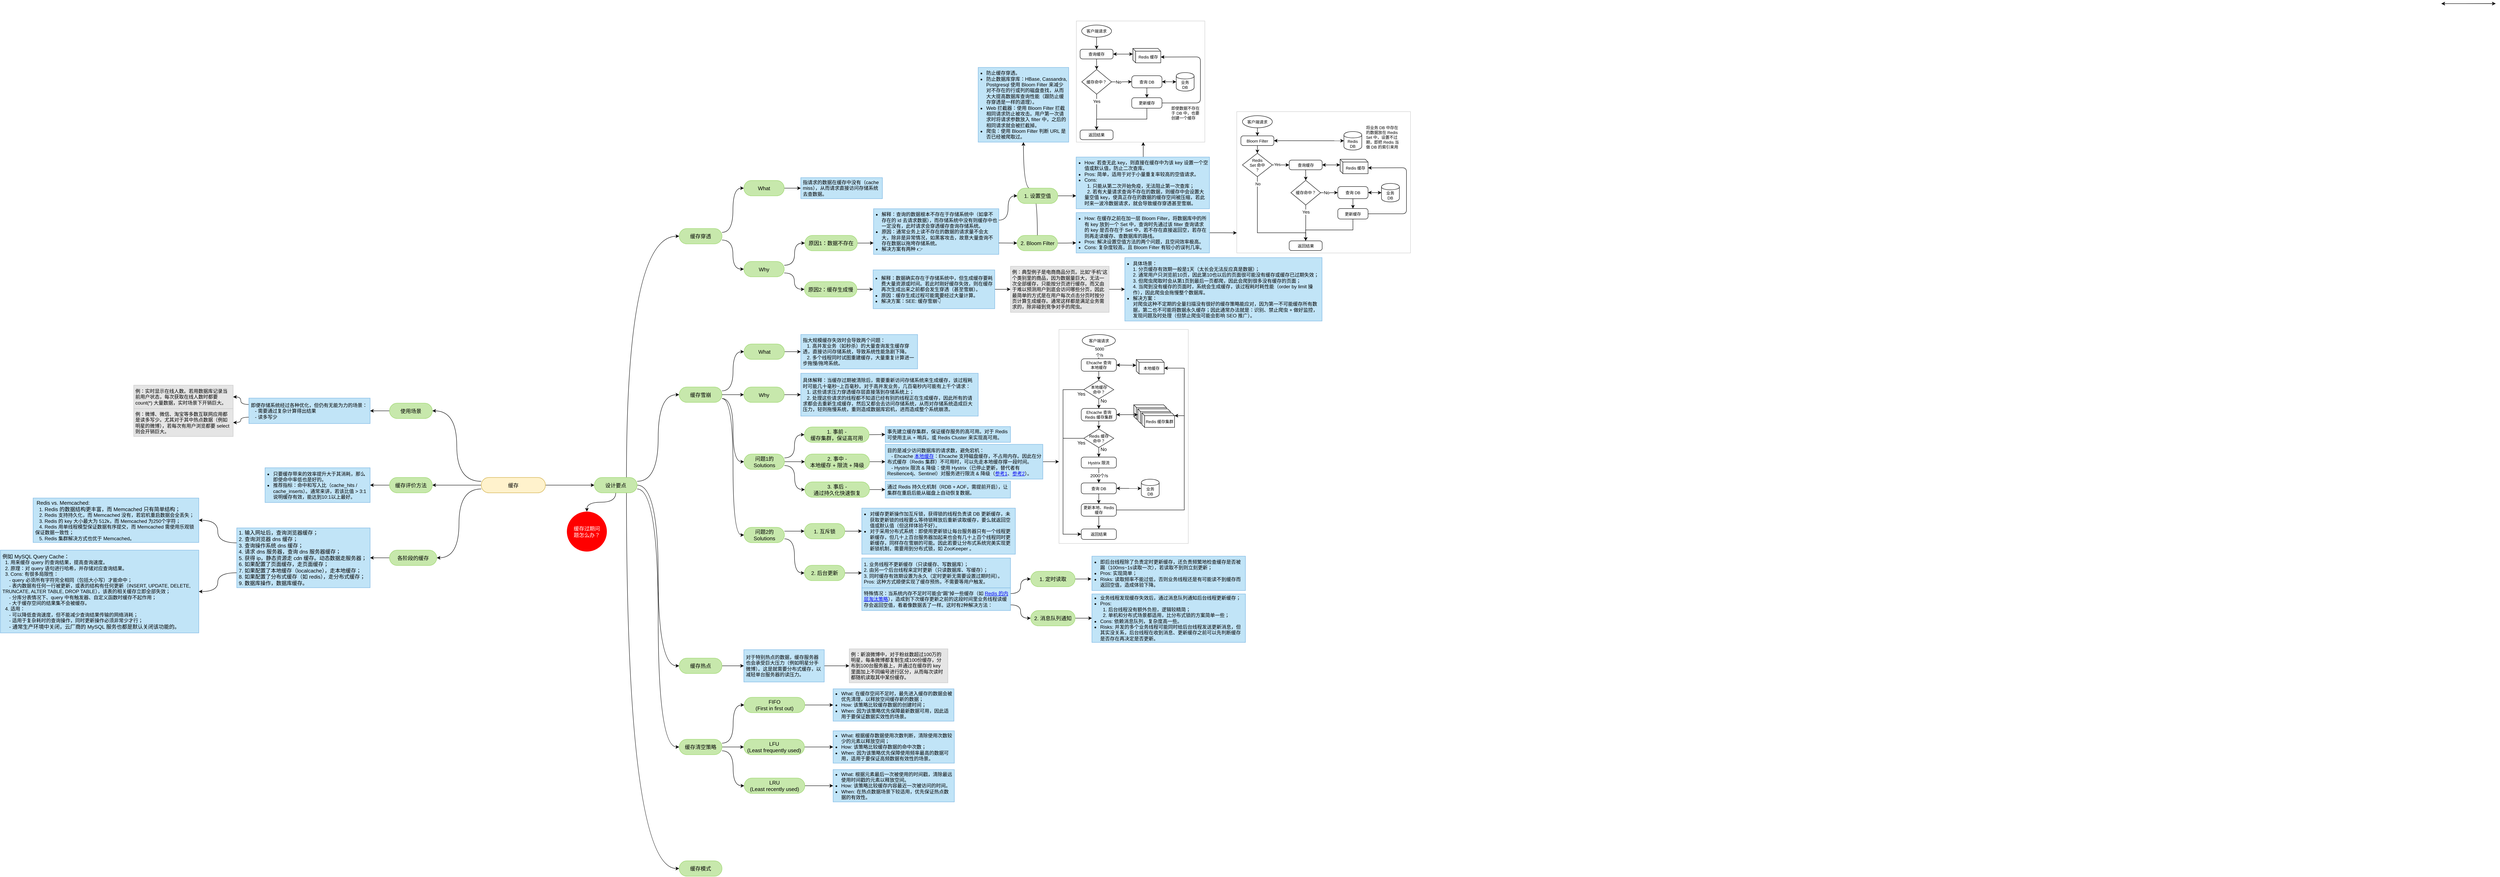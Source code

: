 <mxfile version="12.1.3" type="device" pages="1"><diagram id="WpdVT73j2vJyB1eqXVeU" name="Page-1"><mxGraphModel dx="1515" dy="1820" grid="1" gridSize="10" guides="1" tooltips="1" connect="1" arrows="1" fold="1" page="1" pageScale="1" pageWidth="850" pageHeight="1100" math="0" shadow="0"><root><mxCell id="0"/><mxCell id="1" parent="0"/><mxCell id="mx9Ggq0z5KSu5FvKGcYH-105" style="edgeStyle=orthogonalEdgeStyle;curved=1;orthogonalLoop=1;jettySize=auto;html=1;exitX=0.5;exitY=0;exitDx=0;exitDy=0;startArrow=none;startFill=0;endArrow=classic;endFill=1;" edge="1" parent="1" source="4ntn4xU7R7HkQeKVOIeq-5" target="BmnY6Ngc_dvulUJyNq66-94"><mxGeometry relative="1" as="geometry"/></mxCell><mxCell id="pbsSuTQElRbrtSVPpe0S-10" value="" style="group" parent="1" vertex="1" connectable="0"><mxGeometry x="962" y="740" width="141" height="116" as="geometry"/></mxCell><mxCell id="pbsSuTQElRbrtSVPpe0S-11" value="&lt;font color=&quot;#ffffff&quot;&gt;&lt;span style=&quot;font-size: 13px&quot;&gt;缓存过期问&lt;br&gt;题怎么办？&lt;/span&gt;&lt;/font&gt;" style="ellipse;whiteSpace=wrap;html=1;aspect=fixed;fillColor=#FF0000;strokeColor=none;" parent="pbsSuTQElRbrtSVPpe0S-10" vertex="1"><mxGeometry x="20" width="99" height="99" as="geometry"/></mxCell><mxCell id="uvccVKxf7fHzMMvw-gt1-2" value="&lt;ul&gt;&lt;li&gt;解释：查询的数据根本不存在于存储系统中（如拿不存在的 id 去请求数据），而存储系统中没有则缓存中也一定没有，此时请求会穿透缓存查询存储系统。&lt;/li&gt;&lt;li&gt;原因：通常业务上读不存在的数据的请求量不会太大，除非是异常情况，如黑客攻击，故意大量查询不存在数据以拖垮存储系统。&lt;/li&gt;&lt;li&gt;解决方案有两种 👉&lt;/li&gt;&lt;/ul&gt;" style="html=1;whiteSpace=wrap;;fontSize=12;fontColor=#000000;spacing=5;strokeColor=#83bbe5;strokeOpacity=100;fillOpacity=100;fillColor=#c1e4f7;strokeWidth=1.2;align=left;spacingLeft=-25;" parent="1" vertex="1"><mxGeometry x="1741" y="-10" width="310" height="113" as="geometry"/></mxCell><mxCell id="uvccVKxf7fHzMMvw-gt1-48" style="edgeStyle=orthogonalEdgeStyle;curved=1;orthogonalLoop=1;jettySize=auto;html=1;entryX=0;entryY=0.5;entryDx=0;entryDy=0;exitX=1;exitY=0.5;exitDx=0;exitDy=0;" parent="1" source="uvccVKxf7fHzMMvw-gt1-49" target="uvccVKxf7fHzMMvw-gt1-60" edge="1"><mxGeometry relative="1" as="geometry"><mxPoint x="929" y="674" as="sourcePoint"/></mxGeometry></mxCell><mxCell id="Yu32QasDE0WEEL9OH7mx-69" style="edgeStyle=orthogonalEdgeStyle;curved=1;orthogonalLoop=1;jettySize=auto;html=1;exitX=0;exitY=0.25;exitDx=0;exitDy=0;entryX=1;entryY=0.5;entryDx=0;entryDy=0;" parent="1" source="uvccVKxf7fHzMMvw-gt1-49" target="uvccVKxf7fHzMMvw-gt1-52" edge="1"><mxGeometry relative="1" as="geometry"/></mxCell><mxCell id="mx9Ggq0z5KSu5FvKGcYH-116" style="edgeStyle=orthogonalEdgeStyle;curved=1;orthogonalLoop=1;jettySize=auto;html=1;exitX=0;exitY=0.5;exitDx=0;exitDy=0;entryX=1;entryY=0.5;entryDx=0;entryDy=0;startArrow=none;startFill=0;endArrow=classic;endFill=1;" edge="1" parent="1" source="uvccVKxf7fHzMMvw-gt1-49" target="mx9Ggq0z5KSu5FvKGcYH-111"><mxGeometry relative="1" as="geometry"/></mxCell><mxCell id="mx9Ggq0z5KSu5FvKGcYH-119" style="edgeStyle=orthogonalEdgeStyle;curved=1;orthogonalLoop=1;jettySize=auto;html=1;exitX=0;exitY=0.75;exitDx=0;exitDy=0;entryX=1;entryY=0.5;entryDx=0;entryDy=0;startArrow=none;startFill=0;endArrow=classic;endFill=1;" edge="1" parent="1" source="uvccVKxf7fHzMMvw-gt1-49" target="mx9Ggq0z5KSu5FvKGcYH-107"><mxGeometry relative="1" as="geometry"/></mxCell><mxCell id="uvccVKxf7fHzMMvw-gt1-49" value="缓存" style="html=1;whiteSpace=wrap;rounded=1;arcSize=50;fontSize=13;spacing=5;strokeColor=#d6b656;strokeOpacity=100;fillOpacity=100;fillColor=#fff2cc;strokeWidth=1.2;" parent="1" vertex="1"><mxGeometry x="770" y="655.5" width="159" height="38" as="geometry"/></mxCell><mxCell id="uvccVKxf7fHzMMvw-gt1-50" value="&lt;div style=&quot;text-align: left&quot;&gt;例：实时显示在线人数。若用数据库记录当前用户状态，每次获取在线人数时都要 count(*) 大量数据，实时场景下开销巨大。&lt;/div&gt;" style="html=1;whiteSpace=wrap;;fontSize=12;fontColor=#000000;spacing=5;strokeColor=#cccccc;strokeOpacity=100;fillOpacity=100;fillColor=#e5e5e5;strokeWidth=1.2;" parent="1" vertex="1"><mxGeometry x="-90" y="427" width="246" height="58" as="geometry"/></mxCell><mxCell id="Yu32QasDE0WEEL9OH7mx-70" style="edgeStyle=orthogonalEdgeStyle;curved=1;orthogonalLoop=1;jettySize=auto;html=1;exitX=0;exitY=0.5;exitDx=0;exitDy=0;entryX=1;entryY=0.5;entryDx=0;entryDy=0;" parent="1" source="uvccVKxf7fHzMMvw-gt1-52" target="uvccVKxf7fHzMMvw-gt1-55" edge="1"><mxGeometry relative="1" as="geometry"/></mxCell><mxCell id="uvccVKxf7fHzMMvw-gt1-52" value="使用场景" style="html=1;whiteSpace=wrap;rounded=1;arcSize=50;fontSize=13;fontColor=#000000;spacing=5;strokeColor=#a3d977;strokeOpacity=100;fillOpacity=100;fillColor=#c7e8ac;strokeWidth=1.2;" parent="1" vertex="1"><mxGeometry x="543" y="471.5" width="106" height="38" as="geometry"/></mxCell><mxCell id="mx9Ggq0z5KSu5FvKGcYH-117" style="edgeStyle=orthogonalEdgeStyle;curved=1;orthogonalLoop=1;jettySize=auto;html=1;exitX=0;exitY=0.25;exitDx=0;exitDy=0;entryX=1;entryY=0.5;entryDx=0;entryDy=0;startArrow=none;startFill=0;endArrow=classic;endFill=1;" edge="1" parent="1" source="uvccVKxf7fHzMMvw-gt1-55" target="uvccVKxf7fHzMMvw-gt1-50"><mxGeometry relative="1" as="geometry"/></mxCell><mxCell id="mx9Ggq0z5KSu5FvKGcYH-118" style="edgeStyle=orthogonalEdgeStyle;curved=1;orthogonalLoop=1;jettySize=auto;html=1;exitX=0;exitY=0.75;exitDx=0;exitDy=0;entryX=1;entryY=0.5;entryDx=0;entryDy=0;startArrow=none;startFill=0;endArrow=classic;endFill=1;" edge="1" parent="1" source="uvccVKxf7fHzMMvw-gt1-55" target="uvccVKxf7fHzMMvw-gt1-56"><mxGeometry relative="1" as="geometry"/></mxCell><mxCell id="uvccVKxf7fHzMMvw-gt1-55" value="即便存储系统经过各种优化，但仍有无能为力的场景：&lt;br&gt;&amp;nbsp; &amp;nbsp;- 需要通过复杂计算得出结果&lt;br&gt;&amp;nbsp; &amp;nbsp;- 读多写少" style="html=1;whiteSpace=wrap;;fontSize=12;fontColor=#000000;spacing=5;strokeColor=#83bbe5;strokeOpacity=100;fillOpacity=100;fillColor=#c1e4f7;strokeWidth=1.2;align=left;spacingLeft=0;" parent="1" vertex="1"><mxGeometry x="195" y="459" width="300" height="63" as="geometry"/></mxCell><mxCell id="uvccVKxf7fHzMMvw-gt1-56" value="&lt;div style=&quot;text-align: left&quot;&gt;例：微博、微信、淘宝等多数互联网应用都是读多写少。尤其对于其中热点数据（例如明星的微博），若每次有用户浏览都要 select 则会开销巨大。&lt;/div&gt;" style="html=1;whiteSpace=wrap;;fontSize=12;fontColor=#000000;spacing=5;strokeColor=#cccccc;strokeOpacity=100;fillOpacity=100;fillColor=#e5e5e5;strokeWidth=1.2;" parent="1" vertex="1"><mxGeometry x="-90" y="485" width="246" height="69" as="geometry"/></mxCell><mxCell id="uvccVKxf7fHzMMvw-gt1-57" style="edgeStyle=orthogonalEdgeStyle;curved=1;orthogonalLoop=1;jettySize=auto;html=1;exitX=0.75;exitY=0;exitDx=0;exitDy=0;entryX=0;entryY=0.5;entryDx=0;entryDy=0;" parent="1" source="uvccVKxf7fHzMMvw-gt1-60" target="uvccVKxf7fHzMMvw-gt1-63" edge="1"><mxGeometry relative="1" as="geometry"/></mxCell><mxCell id="uvccVKxf7fHzMMvw-gt1-58" style="edgeStyle=orthogonalEdgeStyle;curved=1;orthogonalLoop=1;jettySize=auto;html=1;exitX=1;exitY=0.25;exitDx=0;exitDy=0;entryX=0;entryY=0.5;entryDx=0;entryDy=0;" parent="1" source="uvccVKxf7fHzMMvw-gt1-60" target="uvccVKxf7fHzMMvw-gt1-64" edge="1"><mxGeometry relative="1" as="geometry"/></mxCell><mxCell id="Yu32QasDE0WEEL9OH7mx-44" style="edgeStyle=orthogonalEdgeStyle;curved=1;orthogonalLoop=1;jettySize=auto;html=1;exitX=0.5;exitY=1;exitDx=0;exitDy=0;entryX=0.5;entryY=0;entryDx=0;entryDy=0;" parent="1" source="uvccVKxf7fHzMMvw-gt1-60" target="pbsSuTQElRbrtSVPpe0S-11" edge="1"><mxGeometry relative="1" as="geometry"/></mxCell><mxCell id="Yu32QasDE0WEEL9OH7mx-65" style="edgeStyle=orthogonalEdgeStyle;curved=1;orthogonalLoop=1;jettySize=auto;html=1;exitX=1;exitY=0.75;exitDx=0;exitDy=0;entryX=0;entryY=0.5;entryDx=0;entryDy=0;" parent="1" source="uvccVKxf7fHzMMvw-gt1-60" target="Yu32QasDE0WEEL9OH7mx-37" edge="1"><mxGeometry relative="1" as="geometry"/></mxCell><mxCell id="Yu32QasDE0WEEL9OH7mx-66" style="edgeStyle=orthogonalEdgeStyle;curved=1;orthogonalLoop=1;jettySize=auto;html=1;exitX=0.75;exitY=1;exitDx=0;exitDy=0;entryX=0;entryY=0.5;entryDx=0;entryDy=0;" parent="1" source="uvccVKxf7fHzMMvw-gt1-60" target="Yu32QasDE0WEEL9OH7mx-38" edge="1"><mxGeometry relative="1" as="geometry"/></mxCell><mxCell id="Yu32QasDE0WEEL9OH7mx-68" style="edgeStyle=orthogonalEdgeStyle;curved=1;orthogonalLoop=1;jettySize=auto;html=1;exitX=1;exitY=0.5;exitDx=0;exitDy=0;entryX=0;entryY=0.5;entryDx=0;entryDy=0;" parent="1" source="uvccVKxf7fHzMMvw-gt1-60" target="uvccVKxf7fHzMMvw-gt1-65" edge="1"><mxGeometry relative="1" as="geometry"/></mxCell><mxCell id="uvccVKxf7fHzMMvw-gt1-60" value="设计要点" style="html=1;whiteSpace=wrap;rounded=1;arcSize=50;fontSize=13;fontColor=#000000;spacing=5;strokeColor=#a3d977;strokeOpacity=100;fillOpacity=100;fillColor=#c7e8ac;strokeWidth=1.2;" parent="1" vertex="1"><mxGeometry x="1050" y="655.5" width="106" height="38" as="geometry"/></mxCell><mxCell id="Yu32QasDE0WEEL9OH7mx-3" style="edgeStyle=orthogonalEdgeStyle;orthogonalLoop=1;jettySize=auto;html=1;exitX=1;exitY=0.25;exitDx=0;exitDy=0;entryX=0;entryY=0.5;entryDx=0;entryDy=0;curved=1;" parent="1" source="uvccVKxf7fHzMMvw-gt1-63" target="Yu32QasDE0WEEL9OH7mx-2" edge="1"><mxGeometry relative="1" as="geometry"/></mxCell><mxCell id="Yu32QasDE0WEEL9OH7mx-4" style="edgeStyle=orthogonalEdgeStyle;curved=1;orthogonalLoop=1;jettySize=auto;html=1;exitX=1;exitY=0.75;exitDx=0;exitDy=0;entryX=0;entryY=0.5;entryDx=0;entryDy=0;" parent="1" source="uvccVKxf7fHzMMvw-gt1-63" target="Yu32QasDE0WEEL9OH7mx-1" edge="1"><mxGeometry relative="1" as="geometry"/></mxCell><mxCell id="uvccVKxf7fHzMMvw-gt1-63" value="缓存穿透" style="html=1;whiteSpace=wrap;rounded=1;arcSize=50;fontSize=13;fontColor=#000000;spacing=5;strokeColor=#a3d977;strokeOpacity=100;fillOpacity=100;fillColor=#c7e8ac;strokeWidth=1.2;" parent="1" vertex="1"><mxGeometry x="1260" y="39" width="106" height="38" as="geometry"/></mxCell><mxCell id="Yu32QasDE0WEEL9OH7mx-23" style="edgeStyle=orthogonalEdgeStyle;curved=1;orthogonalLoop=1;jettySize=auto;html=1;exitX=1;exitY=0.75;exitDx=0;exitDy=0;entryX=0;entryY=0.5;entryDx=0;entryDy=0;" parent="1" source="uvccVKxf7fHzMMvw-gt1-64" target="Yu32QasDE0WEEL9OH7mx-22" edge="1"><mxGeometry relative="1" as="geometry"/></mxCell><mxCell id="GiM26pj_wrFQO45leYkM-9" style="edgeStyle=orthogonalEdgeStyle;curved=1;orthogonalLoop=1;jettySize=auto;html=1;exitX=1;exitY=0.75;exitDx=0;exitDy=0;entryX=0;entryY=0.5;entryDx=0;entryDy=0;" parent="1" source="uvccVKxf7fHzMMvw-gt1-64" target="GiM26pj_wrFQO45leYkM-2" edge="1"><mxGeometry relative="1" as="geometry"/></mxCell><mxCell id="uvccVKxf7fHzMMvw-gt1-64" value="缓存雪崩" style="html=1;whiteSpace=wrap;rounded=1;arcSize=50;fontSize=13;fontColor=#000000;spacing=5;strokeColor=#a3d977;strokeOpacity=100;fillOpacity=100;fillColor=#c7e8ac;strokeWidth=1.2;" parent="1" vertex="1"><mxGeometry x="1260" y="431.5" width="106" height="38" as="geometry"/></mxCell><mxCell id="Yu32QasDE0WEEL9OH7mx-63" style="edgeStyle=orthogonalEdgeStyle;curved=1;orthogonalLoop=1;jettySize=auto;html=1;exitX=1;exitY=0.5;exitDx=0;exitDy=0;entryX=0;entryY=0.5;entryDx=0;entryDy=0;" parent="1" source="uvccVKxf7fHzMMvw-gt1-65" target="Yu32QasDE0WEEL9OH7mx-62" edge="1"><mxGeometry relative="1" as="geometry"/></mxCell><mxCell id="uvccVKxf7fHzMMvw-gt1-65" value="缓存热点" style="html=1;whiteSpace=wrap;rounded=1;arcSize=50;fontSize=13;fontColor=#000000;spacing=5;strokeColor=#a3d977;strokeOpacity=100;fillOpacity=100;fillColor=#c7e8ac;strokeWidth=1.2;" parent="1" vertex="1"><mxGeometry x="1260" y="1103" width="106" height="38" as="geometry"/></mxCell><mxCell id="Yu32QasDE0WEEL9OH7mx-28" style="edgeStyle=orthogonalEdgeStyle;curved=1;orthogonalLoop=1;jettySize=auto;html=1;exitX=1;exitY=0.5;exitDx=0;exitDy=0;entryX=0;entryY=0.75;entryDx=0;entryDy=0;" parent="1" source="uvccVKxf7fHzMMvw-gt1-67" target="uvccVKxf7fHzMMvw-gt1-2" edge="1"><mxGeometry relative="1" as="geometry"/></mxCell><mxCell id="uvccVKxf7fHzMMvw-gt1-67" value="原因1：数据不存在" style="html=1;whiteSpace=wrap;rounded=1;arcSize=50;fontSize=13;fontColor=#000000;spacing=5;strokeColor=#a3d977;strokeOpacity=100;fillOpacity=100;fillColor=#c7e8ac;strokeWidth=1.2;" parent="1" vertex="1"><mxGeometry x="1571" y="56" width="130" height="38" as="geometry"/></mxCell><mxCell id="uvccVKxf7fHzMMvw-gt1-71" style="edgeStyle=orthogonalEdgeStyle;curved=1;orthogonalLoop=1;jettySize=auto;html=1;exitX=1;exitY=0.5;exitDx=0;exitDy=0;entryX=0;entryY=0.5;entryDx=0;entryDy=0;" parent="1" source="uvccVKxf7fHzMMvw-gt1-68" target="uvccVKxf7fHzMMvw-gt1-70" edge="1"><mxGeometry relative="1" as="geometry"/></mxCell><mxCell id="uvccVKxf7fHzMMvw-gt1-68" value="原因2：缓存生成慢" style="html=1;whiteSpace=wrap;rounded=1;arcSize=50;fontSize=13;fontColor=#000000;spacing=5;strokeColor=#a3d977;strokeOpacity=100;fillOpacity=100;fillColor=#c7e8ac;strokeWidth=1.2;" parent="1" vertex="1"><mxGeometry x="1570" y="170.5" width="130" height="38" as="geometry"/></mxCell><mxCell id="MvsJAOrVpM3s5qZTpAQF-2" style="edgeStyle=orthogonalEdgeStyle;rounded=0;orthogonalLoop=1;jettySize=auto;html=1;exitX=1;exitY=0.5;exitDx=0;exitDy=0;entryX=0;entryY=0.5;entryDx=0;entryDy=0;" parent="1" source="uvccVKxf7fHzMMvw-gt1-70" target="MvsJAOrVpM3s5qZTpAQF-1" edge="1"><mxGeometry relative="1" as="geometry"/></mxCell><mxCell id="uvccVKxf7fHzMMvw-gt1-70" value="&lt;ul&gt;&lt;li&gt;解释：数据确实存在于存储系统中，但生成缓存要耗费大量资源或时间。若此时刚好缓存失效，则在缓存再次生成出来之前都会发生穿透（甚至雪崩）。&lt;/li&gt;&lt;li&gt;原因：缓存生成过程可能需要经过大量计算。&lt;/li&gt;&lt;li&gt;解决方案：SEE: 缓存雪崩👇&lt;/li&gt;&lt;/ul&gt;" style="html=1;whiteSpace=wrap;;fontSize=12;fontColor=#000000;spacing=5;strokeColor=#83bbe5;strokeOpacity=100;fillOpacity=100;fillColor=#c1e4f7;strokeWidth=1.2;align=left;spacingLeft=-25;" parent="1" vertex="1"><mxGeometry x="1740" y="141.5" width="301" height="96" as="geometry"/></mxCell><mxCell id="MvsJAOrVpM3s5qZTpAQF-5" style="edgeStyle=orthogonalEdgeStyle;rounded=0;orthogonalLoop=1;jettySize=auto;html=1;exitX=1;exitY=0.5;exitDx=0;exitDy=0;entryX=0;entryY=0.5;entryDx=0;entryDy=0;" parent="1" source="MvsJAOrVpM3s5qZTpAQF-1" target="MvsJAOrVpM3s5qZTpAQF-6" edge="1"><mxGeometry relative="1" as="geometry"><mxPoint x="2431" y="187.5" as="targetPoint"/></mxGeometry></mxCell><mxCell id="MvsJAOrVpM3s5qZTpAQF-1" value="&lt;div style=&quot;text-align: left&quot;&gt;例：典型例子是电商商品分页。比如“手机”这个类别里的商品，因为数据量巨大，无法一次全部缓存，只能按分页进行缓存。而又由于难以预测用户到底会访问哪些分页，因此最简单的方式是在用户每次点击分页时按分页计算生成缓存。通常这样都是满足业务需求的，除非碰到竞争对手的爬虫。&lt;/div&gt;" style="html=1;whiteSpace=wrap;;fontSize=12;fontColor=#000000;spacing=5;strokeColor=#cccccc;strokeOpacity=100;fillOpacity=100;fillColor=#e5e5e5;strokeWidth=1.2;" parent="1" vertex="1"><mxGeometry x="2080" y="132.5" width="244" height="114" as="geometry"/></mxCell><mxCell id="MvsJAOrVpM3s5qZTpAQF-6" value="&lt;ul&gt;&lt;li&gt;具体场景：&lt;br&gt;1. 分页缓存有效期一般是1天（太长会无法反应真是数据）；&lt;br&gt;2. 通常用户只浏览前10页，因此第10也以后的页面很可能没有缓存或缓存已过期失效；&lt;br&gt;3. 但爬虫爬取时会从第1页到最后一页都爬，因此会爬到很多没有缓存的页面；&lt;br&gt;4. 当爬到没有缓存的页面时，系统会生成缓存，该过程耗时耗性能（order by limit 操作），因此爬虫会拖慢整个数据库。&lt;br&gt;&lt;/li&gt;&lt;li&gt;解决方案：&lt;br&gt;对爬虫这种不定期的全量扫描没有很好的缓存策略能应对，因为第一不可能缓存所有数据，第二也不可能将数据永久缓存；因此通常办法就是：识别、禁止爬虫 + 做好监控，发现问题及时处理（但禁止爬虫可能会影响 SEO 推广）。&lt;/li&gt;&lt;/ul&gt;" style="html=1;whiteSpace=wrap;;fontSize=12;fontColor=#000000;spacing=5;strokeColor=#83bbe5;strokeOpacity=100;fillOpacity=100;fillColor=#c1e4f7;strokeWidth=1.2;align=left;spacingLeft=-25;" parent="1" vertex="1"><mxGeometry x="2363" y="111" width="488" height="157" as="geometry"/></mxCell><mxCell id="Yu32QasDE0WEEL9OH7mx-5" style="edgeStyle=orthogonalEdgeStyle;curved=1;orthogonalLoop=1;jettySize=auto;html=1;exitX=1;exitY=0.25;exitDx=0;exitDy=0;entryX=0;entryY=0.5;entryDx=0;entryDy=0;" parent="1" source="Yu32QasDE0WEEL9OH7mx-1" target="uvccVKxf7fHzMMvw-gt1-67" edge="1"><mxGeometry relative="1" as="geometry"/></mxCell><mxCell id="Yu32QasDE0WEEL9OH7mx-6" style="edgeStyle=orthogonalEdgeStyle;curved=1;orthogonalLoop=1;jettySize=auto;html=1;exitX=1;exitY=0.75;exitDx=0;exitDy=0;entryX=0;entryY=0.5;entryDx=0;entryDy=0;" parent="1" source="Yu32QasDE0WEEL9OH7mx-1" target="uvccVKxf7fHzMMvw-gt1-68" edge="1"><mxGeometry relative="1" as="geometry"/></mxCell><mxCell id="Yu32QasDE0WEEL9OH7mx-1" value="Why" style="html=1;whiteSpace=wrap;rounded=1;arcSize=50;fontSize=13;fontColor=#000000;spacing=5;strokeColor=#a3d977;strokeOpacity=100;fillOpacity=100;fillColor=#c7e8ac;strokeWidth=1.2;" parent="1" vertex="1"><mxGeometry x="1420" y="120.5" width="100" height="38" as="geometry"/></mxCell><mxCell id="Yu32QasDE0WEEL9OH7mx-8" style="edgeStyle=orthogonalEdgeStyle;curved=1;orthogonalLoop=1;jettySize=auto;html=1;exitX=1;exitY=0.5;exitDx=0;exitDy=0;" parent="1" source="Yu32QasDE0WEEL9OH7mx-2" target="Yu32QasDE0WEEL9OH7mx-7" edge="1"><mxGeometry relative="1" as="geometry"/></mxCell><mxCell id="Yu32QasDE0WEEL9OH7mx-2" value="What" style="html=1;whiteSpace=wrap;rounded=1;arcSize=50;fontSize=13;fontColor=#000000;spacing=5;strokeColor=#a3d977;strokeOpacity=100;fillOpacity=100;fillColor=#c7e8ac;strokeWidth=1.2;" parent="1" vertex="1"><mxGeometry x="1420" y="-80" width="100" height="38" as="geometry"/></mxCell><mxCell id="Yu32QasDE0WEEL9OH7mx-7" value="指请求的数据在缓存中没有（cache miss），从而请求直接访问存储系统去查数据。" style="html=1;whiteSpace=wrap;;fontSize=12;fontColor=#000000;spacing=5;strokeColor=#83bbe5;strokeOpacity=100;fillOpacity=100;fillColor=#c1e4f7;strokeWidth=1.2;align=left;spacingLeft=0;" parent="1" vertex="1"><mxGeometry x="1561" y="-87" width="202" height="52" as="geometry"/></mxCell><mxCell id="Yu32QasDE0WEEL9OH7mx-9" style="edgeStyle=orthogonalEdgeStyle;orthogonalLoop=1;jettySize=auto;html=1;exitX=1;exitY=0.25;exitDx=0;exitDy=0;entryX=0;entryY=0.5;entryDx=0;entryDy=0;curved=1;" parent="1" source="uvccVKxf7fHzMMvw-gt1-64" target="Yu32QasDE0WEEL9OH7mx-12" edge="1"><mxGeometry relative="1" as="geometry"><mxPoint x="1380" y="370" as="sourcePoint"/></mxGeometry></mxCell><mxCell id="Yu32QasDE0WEEL9OH7mx-10" style="edgeStyle=orthogonalEdgeStyle;curved=1;orthogonalLoop=1;jettySize=auto;html=1;exitX=1;exitY=0.5;exitDx=0;exitDy=0;entryX=0;entryY=0.5;entryDx=0;entryDy=0;" parent="1" source="uvccVKxf7fHzMMvw-gt1-64" target="Yu32QasDE0WEEL9OH7mx-11" edge="1"><mxGeometry relative="1" as="geometry"><mxPoint x="1380" y="384" as="sourcePoint"/></mxGeometry></mxCell><mxCell id="Yu32QasDE0WEEL9OH7mx-21" style="edgeStyle=orthogonalEdgeStyle;curved=1;orthogonalLoop=1;jettySize=auto;html=1;exitX=1;exitY=0.5;exitDx=0;exitDy=0;entryX=0;entryY=0.5;entryDx=0;entryDy=0;" parent="1" source="Yu32QasDE0WEEL9OH7mx-11" target="Yu32QasDE0WEEL9OH7mx-15" edge="1"><mxGeometry relative="1" as="geometry"/></mxCell><mxCell id="Yu32QasDE0WEEL9OH7mx-11" value="Why" style="html=1;whiteSpace=wrap;rounded=1;arcSize=50;fontSize=13;fontColor=#000000;spacing=5;strokeColor=#a3d977;strokeOpacity=100;fillOpacity=100;fillColor=#c7e8ac;strokeWidth=1.2;" parent="1" vertex="1"><mxGeometry x="1420" y="431.5" width="100" height="38" as="geometry"/></mxCell><mxCell id="Yu32QasDE0WEEL9OH7mx-14" style="edgeStyle=orthogonalEdgeStyle;curved=1;orthogonalLoop=1;jettySize=auto;html=1;exitX=1;exitY=0.5;exitDx=0;exitDy=0;entryX=0;entryY=0.5;entryDx=0;entryDy=0;" parent="1" source="Yu32QasDE0WEEL9OH7mx-12" target="Yu32QasDE0WEEL9OH7mx-13" edge="1"><mxGeometry relative="1" as="geometry"/></mxCell><mxCell id="Yu32QasDE0WEEL9OH7mx-12" value="What" style="html=1;whiteSpace=wrap;rounded=1;arcSize=50;fontSize=13;fontColor=#000000;spacing=5;strokeColor=#a3d977;strokeOpacity=100;fillOpacity=100;fillColor=#c7e8ac;strokeWidth=1.2;" parent="1" vertex="1"><mxGeometry x="1420.5" y="325" width="100" height="38" as="geometry"/></mxCell><mxCell id="Yu32QasDE0WEEL9OH7mx-13" value="指大规模缓存失效时会导致两个问题：&lt;br&gt;&amp;nbsp; &amp;nbsp;1. 高并发业务（如秒杀）的大量查询发生缓存穿透，直接访问存储系统，导致系统性能急剧下降。&lt;br&gt;&amp;nbsp; &amp;nbsp;2. 多个线程同时试图重建缓存，大量重复计算进一步拖慢/拖垮系统。" style="html=1;whiteSpace=wrap;;fontSize=12;fontColor=#000000;spacing=5;strokeColor=#83bbe5;strokeOpacity=100;fillOpacity=100;fillColor=#c1e4f7;strokeWidth=1.2;align=left;spacingLeft=0;" parent="1" vertex="1"><mxGeometry x="1561" y="301.5" width="289" height="85" as="geometry"/></mxCell><mxCell id="Yu32QasDE0WEEL9OH7mx-15" value="&lt;div&gt;具体解释：当缓存过期被清除后，需要重新访问&lt;span&gt;存储系统来生成缓存，该过程耗时可能几十毫秒~上百毫秒。对于高并发业务，几百毫秒内可能有上千个请求：&lt;/span&gt;&lt;/div&gt;&lt;div&gt;&lt;span&gt;&amp;nbsp; &amp;nbsp;1. 这些请求压力穿透缓存层直接落到存储系统上；&lt;/span&gt;&lt;/div&gt;&lt;div&gt;&lt;span&gt;&amp;nbsp; &amp;nbsp;2. 处理这些请求的线程都不知道已经有别的线程正在生成缓存，因此所有的请求都会去重新生成缓存，然后又都会去访问存储系统，从而对存储系统造成巨大压力，轻则拖慢系统，重则造成数据库宕机，进而造成整个系统崩溃。&lt;/span&gt;&lt;/div&gt;" style="html=1;whiteSpace=wrap;;fontSize=12;fontColor=#000000;spacing=5;strokeColor=#83bbe5;strokeOpacity=100;fillOpacity=100;fillColor=#c1e4f7;strokeWidth=1.2;align=left;spacingLeft=0;" parent="1" vertex="1"><mxGeometry x="1561" y="397.5" width="439" height="106" as="geometry"/></mxCell><mxCell id="Yu32QasDE0WEEL9OH7mx-27" style="edgeStyle=orthogonalEdgeStyle;curved=1;orthogonalLoop=1;jettySize=auto;html=1;exitX=1;exitY=0.75;exitDx=0;exitDy=0;entryX=0;entryY=0.5;entryDx=0;entryDy=0;" parent="1" source="Yu32QasDE0WEEL9OH7mx-22" target="Yu32QasDE0WEEL9OH7mx-25" edge="1"><mxGeometry relative="1" as="geometry"/></mxCell><mxCell id="mx9Ggq0z5KSu5FvKGcYH-3" style="edgeStyle=orthogonalEdgeStyle;curved=1;orthogonalLoop=1;jettySize=auto;html=1;exitX=1;exitY=0.25;exitDx=0;exitDy=0;entryX=0;entryY=0.5;entryDx=0;entryDy=0;" edge="1" parent="1" source="Yu32QasDE0WEEL9OH7mx-22" target="Yu32QasDE0WEEL9OH7mx-24"><mxGeometry relative="1" as="geometry"/></mxCell><mxCell id="Yu32QasDE0WEEL9OH7mx-22" value="问题2的 Solutions" style="html=1;whiteSpace=wrap;rounded=1;arcSize=50;fontSize=13;fontColor=#000000;spacing=5;strokeColor=#a3d977;strokeOpacity=100;fillOpacity=100;fillColor=#c7e8ac;strokeWidth=1.2;" parent="1" vertex="1"><mxGeometry x="1420.5" y="779" width="100" height="38" as="geometry"/></mxCell><mxCell id="Yu32QasDE0WEEL9OH7mx-31" style="edgeStyle=orthogonalEdgeStyle;curved=1;orthogonalLoop=1;jettySize=auto;html=1;exitX=1;exitY=0.5;exitDx=0;exitDy=0;entryX=0;entryY=0.5;entryDx=0;entryDy=0;" parent="1" source="Yu32QasDE0WEEL9OH7mx-24" target="mx9Ggq0z5KSu5FvKGcYH-101" edge="1"><mxGeometry relative="1" as="geometry"><mxPoint x="1712.471" y="775.235" as="targetPoint"/></mxGeometry></mxCell><mxCell id="Yu32QasDE0WEEL9OH7mx-24" value="1. 互斥锁" style="html=1;whiteSpace=wrap;rounded=1;arcSize=50;fontSize=13;fontColor=#000000;spacing=5;strokeColor=#a3d977;strokeOpacity=100;fillOpacity=100;fillColor=#c7e8ac;strokeWidth=1.2;" parent="1" vertex="1"><mxGeometry x="1570" y="769.5" width="100" height="38" as="geometry"/></mxCell><mxCell id="Yu32QasDE0WEEL9OH7mx-35" style="edgeStyle=orthogonalEdgeStyle;curved=1;orthogonalLoop=1;jettySize=auto;html=1;exitX=1;exitY=0.5;exitDx=0;exitDy=0;entryX=0;entryY=0.5;entryDx=0;entryDy=0;" parent="1" source="Yu32QasDE0WEEL9OH7mx-25" target="Yu32QasDE0WEEL9OH7mx-34" edge="1"><mxGeometry relative="1" as="geometry"/></mxCell><mxCell id="Yu32QasDE0WEEL9OH7mx-25" value="2. 后台更新" style="html=1;whiteSpace=wrap;rounded=1;arcSize=50;fontSize=13;fontColor=#000000;spacing=5;strokeColor=#a3d977;strokeOpacity=100;fillOpacity=100;fillColor=#c7e8ac;strokeWidth=1.2;" parent="1" vertex="1"><mxGeometry x="1570" y="873" width="100" height="38" as="geometry"/></mxCell><mxCell id="Yu32QasDE0WEEL9OH7mx-34" value="1. 业务线程不更新缓存（只读缓存、写数据库）；&lt;br&gt;2. 由另一个后台线程来定时更新（只读数据库、写缓存）；&lt;br&gt;3. 同时缓存有效期设置为永久（定时更新无需要设置过期时间）。&lt;br&gt;Pros: 这种方式顺便实现了缓存预热，不需要等用户触发。" style="html=1;whiteSpace=wrap;;fontSize=12;fontColor=#000000;spacing=5;strokeColor=#83bbe5;strokeOpacity=100;fillOpacity=100;fillColor=#c1e4f7;strokeWidth=1.2;align=left;spacingLeft=0;" parent="1" vertex="1"><mxGeometry x="1712" y="855" width="368" height="74" as="geometry"/></mxCell><mxCell id="Yu32QasDE0WEEL9OH7mx-47" style="edgeStyle=orthogonalEdgeStyle;curved=1;orthogonalLoop=1;jettySize=auto;html=1;exitX=1;exitY=0.75;exitDx=0;exitDy=0;entryX=0;entryY=0.5;entryDx=0;entryDy=0;" parent="1" source="Yu32QasDE0WEEL9OH7mx-36" target="Yu32QasDE0WEEL9OH7mx-45" edge="1"><mxGeometry relative="1" as="geometry"/></mxCell><mxCell id="Yu32QasDE0WEEL9OH7mx-55" style="edgeStyle=orthogonalEdgeStyle;curved=1;orthogonalLoop=1;jettySize=auto;html=1;exitX=1;exitY=0.25;exitDx=0;exitDy=0;entryX=0;entryY=0.5;entryDx=0;entryDy=0;" parent="1" source="Yu32QasDE0WEEL9OH7mx-36" target="Yu32QasDE0WEEL9OH7mx-39" edge="1"><mxGeometry relative="1" as="geometry"/></mxCell><mxCell id="Yu32QasDE0WEEL9OH7mx-36" value="特殊情况：当系统内存不足时可能会“踢”掉一些缓存（如 &lt;a href=&quot;https://www.jianshu.com/p/8aa619933ebb&quot;&gt;Redis 的内层淘汰策略&lt;/a&gt;），造成到下次缓存更新之前的这段时间里业务线程读缓存会返回空值，看着像数据丢了一样。这时有2种解决方法：" style="html=1;whiteSpace=wrap;;fontSize=12;fontColor=#000000;spacing=5;strokeColor=#83bbe5;strokeOpacity=100;fillOpacity=100;fillColor=#c1e4f7;strokeWidth=1.2;align=left;spacingLeft=0;" parent="1" vertex="1"><mxGeometry x="1712" y="929" width="368" height="56" as="geometry"/></mxCell><mxCell id="mx9Ggq0z5KSu5FvKGcYH-137" style="edgeStyle=orthogonalEdgeStyle;curved=1;orthogonalLoop=1;jettySize=auto;html=1;exitX=1;exitY=0.25;exitDx=0;exitDy=0;entryX=0;entryY=0.5;entryDx=0;entryDy=0;startArrow=none;startFill=0;endArrow=classic;endFill=1;" edge="1" parent="1" source="Yu32QasDE0WEEL9OH7mx-37" target="mx9Ggq0z5KSu5FvKGcYH-134"><mxGeometry relative="1" as="geometry"/></mxCell><mxCell id="mx9Ggq0z5KSu5FvKGcYH-138" style="edgeStyle=orthogonalEdgeStyle;curved=1;orthogonalLoop=1;jettySize=auto;html=1;exitX=1;exitY=0.5;exitDx=0;exitDy=0;entryX=0;entryY=0.5;entryDx=0;entryDy=0;startArrow=none;startFill=0;endArrow=classic;endFill=1;" edge="1" parent="1" source="Yu32QasDE0WEEL9OH7mx-37" target="mx9Ggq0z5KSu5FvKGcYH-135"><mxGeometry relative="1" as="geometry"/></mxCell><mxCell id="mx9Ggq0z5KSu5FvKGcYH-139" style="edgeStyle=orthogonalEdgeStyle;curved=1;orthogonalLoop=1;jettySize=auto;html=1;exitX=1;exitY=0.75;exitDx=0;exitDy=0;entryX=0;entryY=0.5;entryDx=0;entryDy=0;startArrow=none;startFill=0;endArrow=classic;endFill=1;" edge="1" parent="1" source="Yu32QasDE0WEEL9OH7mx-37" target="mx9Ggq0z5KSu5FvKGcYH-136"><mxGeometry relative="1" as="geometry"/></mxCell><mxCell id="Yu32QasDE0WEEL9OH7mx-37" value="缓存清空策略" style="html=1;whiteSpace=wrap;rounded=1;arcSize=50;fontSize=13;fontColor=#000000;spacing=5;strokeColor=#a3d977;strokeOpacity=100;fillOpacity=100;fillColor=#c7e8ac;strokeWidth=1.2;" parent="1" vertex="1"><mxGeometry x="1260" y="1304" width="106" height="38" as="geometry"/></mxCell><mxCell id="Yu32QasDE0WEEL9OH7mx-38" value="缓存模式" style="html=1;whiteSpace=wrap;rounded=1;arcSize=50;fontSize=13;fontColor=#000000;spacing=5;strokeColor=#a3d977;strokeOpacity=100;fillOpacity=100;fillColor=#c7e8ac;strokeWidth=1.2;" parent="1" vertex="1"><mxGeometry x="1260" y="1605" width="106" height="38" as="geometry"/></mxCell><mxCell id="Yu32QasDE0WEEL9OH7mx-49" style="edgeStyle=orthogonalEdgeStyle;curved=1;orthogonalLoop=1;jettySize=auto;html=1;exitX=1;exitY=0.5;exitDx=0;exitDy=0;entryX=-0.004;entryY=0.663;entryDx=0;entryDy=0;entryPerimeter=0;" parent="1" source="Yu32QasDE0WEEL9OH7mx-39" target="Yu32QasDE0WEEL9OH7mx-52" edge="1"><mxGeometry relative="1" as="geometry"><mxPoint x="2282.5" y="892.833" as="targetPoint"/></mxGeometry></mxCell><mxCell id="Yu32QasDE0WEEL9OH7mx-39" value="1. 定时读取" style="html=1;whiteSpace=wrap;rounded=1;arcSize=50;fontSize=13;fontColor=#000000;spacing=5;strokeColor=#a3d977;strokeOpacity=100;fillOpacity=100;fillColor=#c7e8ac;strokeWidth=1.2;" parent="1" vertex="1"><mxGeometry x="2130" y="888" width="110" height="38" as="geometry"/></mxCell><mxCell id="Yu32QasDE0WEEL9OH7mx-54" style="edgeStyle=orthogonalEdgeStyle;curved=1;orthogonalLoop=1;jettySize=auto;html=1;exitX=1;exitY=0.5;exitDx=0;exitDy=0;entryX=0;entryY=0.5;entryDx=0;entryDy=0;" parent="1" source="Yu32QasDE0WEEL9OH7mx-45" target="Yu32QasDE0WEEL9OH7mx-53" edge="1"><mxGeometry relative="1" as="geometry"/></mxCell><mxCell id="Yu32QasDE0WEEL9OH7mx-45" value="2. 消息队列通知" style="html=1;whiteSpace=wrap;rounded=1;arcSize=50;fontSize=13;fontColor=#000000;spacing=5;strokeColor=#a3d977;strokeOpacity=100;fillOpacity=100;fillColor=#c7e8ac;strokeWidth=1.2;" parent="1" vertex="1"><mxGeometry x="2130" y="985" width="110" height="38" as="geometry"/></mxCell><mxCell id="Yu32QasDE0WEEL9OH7mx-52" value="&lt;ul&gt;&lt;li&gt;即后台线程除了负责定时更新缓存，还负责频繁地检查缓存是否被踢（100ms~1s读取一次），若读取不到则立刻更新；&lt;/li&gt;&lt;li&gt;Pros: 实现简单；&lt;/li&gt;&lt;li&gt;Risks: 读取频率不能过低，否则业务线程还是有可能读不到缓存而返回空值，造成体验下降。&lt;br&gt;&lt;/li&gt;&lt;/ul&gt;" style="html=1;whiteSpace=wrap;;fontSize=12;fontColor=#000000;spacing=5;strokeColor=#83bbe5;strokeOpacity=100;fillOpacity=100;fillColor=#c1e4f7;strokeWidth=1.2;align=left;spacingLeft=-25;" parent="1" vertex="1"><mxGeometry x="2281.5" y="850.5" width="380" height="85" as="geometry"/></mxCell><mxCell id="Yu32QasDE0WEEL9OH7mx-53" value="&lt;ul&gt;&lt;li&gt;业务线程发现缓存失效后，通过消息队列通知后台线程更新缓存；&lt;br&gt;&lt;/li&gt;&lt;li&gt;Pros: &lt;br&gt;&amp;nbsp; 1. 后台线程没有额外负担，逻辑较精简；&lt;br&gt;&amp;nbsp; 2. 单机和分布式场景都适用，比分布式锁的方案简单一些；&lt;/li&gt;&lt;li&gt;Cons: 依赖消息队列，复杂度高一些。&lt;/li&gt;&lt;li&gt;Risks: 并发的多个业务线程可能同时给后台线程发送更新消息，但其实没关系，后台线程在收到消息、更新缓存之前可以先判断缓存是否存在再决定是否更新。&lt;/li&gt;&lt;/ul&gt;" style="html=1;whiteSpace=wrap;;fontSize=12;fontColor=#000000;spacing=5;strokeColor=#83bbe5;strokeOpacity=100;fillOpacity=100;fillColor=#c1e4f7;strokeWidth=1.2;align=left;spacingLeft=-25;" parent="1" vertex="1"><mxGeometry x="2281.5" y="944" width="380" height="120" as="geometry"/></mxCell><mxCell id="Yu32QasDE0WEEL9OH7mx-67" style="edgeStyle=orthogonalEdgeStyle;curved=1;orthogonalLoop=1;jettySize=auto;html=1;exitX=1;exitY=0.5;exitDx=0;exitDy=0;entryX=0;entryY=0.5;entryDx=0;entryDy=0;" parent="1" source="Yu32QasDE0WEEL9OH7mx-62" target="Yu32QasDE0WEEL9OH7mx-64" edge="1"><mxGeometry relative="1" as="geometry"/></mxCell><mxCell id="Yu32QasDE0WEEL9OH7mx-62" value="对于特别热点的数据，缓存服务器也会承受巨大压力（例如明星分手微博）。这是就需要分布式缓存，以减轻单台服务器的读压力。" style="html=1;whiteSpace=wrap;;fontSize=12;fontColor=#000000;spacing=5;strokeColor=#83bbe5;strokeOpacity=100;fillOpacity=100;fillColor=#c1e4f7;strokeWidth=1.2;align=left;spacingLeft=0;" parent="1" vertex="1"><mxGeometry x="1420" y="1082" width="199" height="80" as="geometry"/></mxCell><mxCell id="Yu32QasDE0WEEL9OH7mx-64" value="&lt;div style=&quot;text-align: left&quot;&gt;例：&lt;span&gt;新浪微博中，对于粉丝数超过100万的明星，每条微博都复制&lt;/span&gt;&lt;span&gt;生成100份缓存，分布到100台服务器上，并通过在缓存的 key 里面加上不同编号进行区分，从而每次读&lt;/span&gt;&lt;span&gt;时都随机读取其中某份缓存。&lt;/span&gt;&lt;/div&gt;" style="html=1;whiteSpace=wrap;;fontSize=12;fontColor=#000000;spacing=5;strokeColor=#cccccc;strokeOpacity=100;fillOpacity=100;fillColor=#e5e5e5;strokeWidth=1.2;" parent="1" vertex="1"><mxGeometry x="1681" y="1080" width="244" height="84" as="geometry"/></mxCell><mxCell id="4ntn4xU7R7HkQeKVOIeq-1" style="edgeStyle=orthogonalEdgeStyle;curved=1;orthogonalLoop=1;jettySize=auto;html=1;exitX=1;exitY=0.25;exitDx=0;exitDy=0;entryX=0;entryY=0.5;entryDx=0;entryDy=0;" parent="1" source="uvccVKxf7fHzMMvw-gt1-2" target="4ntn4xU7R7HkQeKVOIeq-4" edge="1"><mxGeometry relative="1" as="geometry"><mxPoint x="2137" y="-19" as="sourcePoint"/></mxGeometry></mxCell><mxCell id="4ntn4xU7R7HkQeKVOIeq-2" style="edgeStyle=orthogonalEdgeStyle;curved=1;orthogonalLoop=1;jettySize=auto;html=1;exitX=1;exitY=0.75;exitDx=0;exitDy=0;entryX=0;entryY=0.5;entryDx=0;entryDy=0;" parent="1" source="uvccVKxf7fHzMMvw-gt1-2" target="4ntn4xU7R7HkQeKVOIeq-5" edge="1"><mxGeometry relative="1" as="geometry"><mxPoint x="2137" as="sourcePoint"/></mxGeometry></mxCell><mxCell id="BmnY6Ngc_dvulUJyNq66-32" style="edgeStyle=orthogonalEdgeStyle;rounded=0;orthogonalLoop=1;jettySize=auto;html=1;exitX=1;exitY=0.5;exitDx=0;exitDy=0;entryX=0;entryY=0.75;entryDx=0;entryDy=0;fontSize=10;" parent="1" source="4ntn4xU7R7HkQeKVOIeq-4" target="4ntn4xU7R7HkQeKVOIeq-8" edge="1"><mxGeometry relative="1" as="geometry"/></mxCell><mxCell id="4ntn4xU7R7HkQeKVOIeq-4" value="1. 设置空值" style="html=1;whiteSpace=wrap;rounded=1;arcSize=50;fontSize=13;fontColor=#000000;spacing=5;strokeColor=#a3d977;strokeOpacity=100;fillOpacity=100;fillColor=#c7e8ac;strokeWidth=1.2;" parent="1" vertex="1"><mxGeometry x="2097" y="-61" width="100" height="38" as="geometry"/></mxCell><mxCell id="BmnY6Ngc_dvulUJyNq66-31" style="edgeStyle=orthogonalEdgeStyle;rounded=0;orthogonalLoop=1;jettySize=auto;html=1;exitX=1;exitY=0.5;exitDx=0;exitDy=0;entryX=0;entryY=0.75;entryDx=0;entryDy=0;fontSize=10;" parent="1" source="4ntn4xU7R7HkQeKVOIeq-5" target="BmnY6Ngc_dvulUJyNq66-1" edge="1"><mxGeometry relative="1" as="geometry"/></mxCell><mxCell id="4ntn4xU7R7HkQeKVOIeq-5" value="2. Bloom Filter" style="html=1;whiteSpace=wrap;rounded=1;arcSize=50;fontSize=13;fontColor=#000000;spacing=5;strokeColor=#a3d977;strokeOpacity=100;fillOpacity=100;fillColor=#c7e8ac;strokeWidth=1.2;" parent="1" vertex="1"><mxGeometry x="2096.5" y="56" width="100" height="38" as="geometry"/></mxCell><mxCell id="BmnY6Ngc_dvulUJyNq66-33" style="edgeStyle=orthogonalEdgeStyle;rounded=0;orthogonalLoop=1;jettySize=auto;html=1;exitX=0.5;exitY=0;exitDx=0;exitDy=0;fontSize=10;" parent="1" source="4ntn4xU7R7HkQeKVOIeq-8" edge="1"><mxGeometry relative="1" as="geometry"><mxPoint x="2408.5" y="-175" as="targetPoint"/></mxGeometry></mxCell><mxCell id="4ntn4xU7R7HkQeKVOIeq-8" value="&lt;ul&gt;&lt;li&gt;How: 若查无此 key，则直接在缓存中为该 key 设置一个空值或默认值，防止二次查库。&lt;/li&gt;&lt;li&gt;Pros: 简单，适用于对于小量重复率较高的空值请求。&lt;/li&gt;&lt;li&gt;Cons:&lt;br&gt;&amp;nbsp; 1. 只能从第二次开始免疫，无法阻止第一次查库；&lt;br&gt;&amp;nbsp; 2. 若有大量请求查询不存在的数据，则缓存中会设置大量空值 key，使真正存在的数据的缓存空间被压缩，若此时来一波冷数据请求，就会导致缓存穿透甚至雪崩。&lt;/li&gt;&lt;/ul&gt;" style="html=1;whiteSpace=wrap;;fontSize=12;fontColor=#000000;spacing=5;strokeColor=#83bbe5;strokeOpacity=100;fillOpacity=100;fillColor=#c1e4f7;strokeWidth=1.2;align=left;spacingLeft=-25;" parent="1" vertex="1"><mxGeometry x="2242.5" y="-138" width="330" height="128" as="geometry"/></mxCell><mxCell id="BmnY6Ngc_dvulUJyNq66-93" style="edgeStyle=orthogonalEdgeStyle;rounded=0;orthogonalLoop=1;jettySize=auto;html=1;exitX=1;exitY=0.5;exitDx=0;exitDy=0;fontSize=10;" parent="1" source="BmnY6Ngc_dvulUJyNq66-1" edge="1"><mxGeometry relative="1" as="geometry"><mxPoint x="2640" y="49.667" as="targetPoint"/></mxGeometry></mxCell><mxCell id="BmnY6Ngc_dvulUJyNq66-1" value="&lt;ul&gt;&lt;li&gt;How: 在缓存之前在加一层 Bloom Filter，将数据库中的所有 key 放到一个 Set 中，查询时先通过该 filter 查询请求的 key 是否存在于 Set 中，若不存在直接返回空，若存在则再走读缓存、查数据库的路线。&lt;/li&gt;&lt;li&gt;Pros: 解决设置空值方法的两个问题，且空间效率极高。&lt;/li&gt;&lt;li&gt;Cons: 复杂度较高，且 Bloom Filter 有较小的误判几率。&lt;/li&gt;&lt;/ul&gt;" style="html=1;whiteSpace=wrap;;fontSize=12;fontColor=#000000;spacing=5;strokeColor=#83bbe5;strokeOpacity=100;fillOpacity=100;fillColor=#c1e4f7;strokeWidth=1.2;align=left;spacingLeft=-25;" parent="1" vertex="1"><mxGeometry x="2242.5" y="-0.5" width="330" height="100" as="geometry"/></mxCell><mxCell id="BmnY6Ngc_dvulUJyNq66-61" value="" style="endArrow=classic;startArrow=classic;html=1;exitX=1;exitY=0.5;exitDx=0;exitDy=0;entryX=0;entryY=0;entryDx=0;entryDy=14;entryPerimeter=0;" parent="1" edge="1"><mxGeometry width="50" height="50" relative="1" as="geometry"><mxPoint x="5621.389" y="-518.0" as="sourcePoint"/><mxPoint x="5755.731" y="-518.075" as="targetPoint"/></mxGeometry></mxCell><mxCell id="BmnY6Ngc_dvulUJyNq66-62" value="" style="endArrow=classic;startArrow=classic;html=1;exitX=1;exitY=0.5;exitDx=0;exitDy=0;entryX=0;entryY=0;entryDx=0;entryDy=14;entryPerimeter=0;" parent="1" edge="1"><mxGeometry width="50" height="50" relative="1" as="geometry"><mxPoint x="5621.389" y="-518.0" as="sourcePoint"/><mxPoint x="5755.731" y="-518.075" as="targetPoint"/></mxGeometry></mxCell><mxCell id="BmnY6Ngc_dvulUJyNq66-91" value="" style="group" parent="1" vertex="1" connectable="0"><mxGeometry x="2243" y="-475" width="318" height="300" as="geometry"/></mxCell><mxCell id="BmnY6Ngc_dvulUJyNq66-25" value="" style="group;strokeColor=#CCCCCC;fillColor=#ffffff;glass=0;perimeterSpacing=0;" parent="BmnY6Ngc_dvulUJyNq66-91" vertex="1" connectable="0"><mxGeometry width="318" height="300" as="geometry"/></mxCell><mxCell id="BmnY6Ngc_dvulUJyNq66-2" value="客户端请求" style="ellipse;whiteSpace=wrap;html=1;fontSize=10;" parent="BmnY6Ngc_dvulUJyNq66-91" vertex="1"><mxGeometry x="13.111" y="10" width="73.889" height="30" as="geometry"/></mxCell><mxCell id="BmnY6Ngc_dvulUJyNq66-5" value="缓存命中？" style="rhombus;whiteSpace=wrap;html=1;fontSize=10;" parent="BmnY6Ngc_dvulUJyNq66-91" vertex="1"><mxGeometry x="13.334" y="120.125" width="73.781" height="61.125" as="geometry"/></mxCell><mxCell id="BmnY6Ngc_dvulUJyNq66-7" value="Redis 缓存" style="shape=cube;whiteSpace=wrap;html=1;boundedLbl=1;backgroundOutline=1;darkOpacity=0.05;darkOpacity2=0.1;size=7;fontSize=10;" parent="BmnY6Ngc_dvulUJyNq66-91" vertex="1"><mxGeometry x="139.731" y="67.925" width="69.17" height="35.656" as="geometry"/></mxCell><mxCell id="BmnY6Ngc_dvulUJyNq66-9" value="" style="endArrow=classic;startArrow=classic;html=1;exitX=1;exitY=0.5;exitDx=0;exitDy=0;entryX=0;entryY=0;entryDx=0;entryDy=14;entryPerimeter=0;" parent="BmnY6Ngc_dvulUJyNq66-91" source="BmnY6Ngc_dvulUJyNq66-13" target="BmnY6Ngc_dvulUJyNq66-7" edge="1"><mxGeometry width="50" height="50" relative="1" as="geometry"><mxPoint x="103.716" y="90.781" as="sourcePoint"/><mxPoint x="137.379" y="106.062" as="targetPoint"/></mxGeometry></mxCell><mxCell id="BmnY6Ngc_dvulUJyNq66-11" value="返回结果" style="rounded=1;whiteSpace=wrap;html=1;arcSize=24;fontSize=10;" parent="BmnY6Ngc_dvulUJyNq66-91" vertex="1"><mxGeometry x="9.222" y="270" width="81.667" height="24" as="geometry"/></mxCell><mxCell id="BmnY6Ngc_dvulUJyNq66-12" value="Yes" style="edgeStyle=orthogonalEdgeStyle;rounded=0;orthogonalLoop=1;jettySize=auto;html=1;exitX=0.5;exitY=1;exitDx=0;exitDy=0;entryX=0.5;entryY=0;entryDx=0;entryDy=0;" parent="BmnY6Ngc_dvulUJyNq66-91" source="BmnY6Ngc_dvulUJyNq66-5" target="BmnY6Ngc_dvulUJyNq66-11" edge="1"><mxGeometry x="-0.606" relative="1" as="geometry"><Array as="points"/><mxPoint as="offset"/></mxGeometry></mxCell><mxCell id="BmnY6Ngc_dvulUJyNq66-13" value="查询缓存" style="rounded=1;whiteSpace=wrap;html=1;arcSize=24;fontSize=10;" parent="BmnY6Ngc_dvulUJyNq66-91" vertex="1"><mxGeometry x="9.222" y="70" width="81.667" height="24" as="geometry"/></mxCell><mxCell id="BmnY6Ngc_dvulUJyNq66-4" style="edgeStyle=orthogonalEdgeStyle;rounded=0;orthogonalLoop=1;jettySize=auto;html=1;exitX=0.5;exitY=1;exitDx=0;exitDy=0;entryX=0.5;entryY=0;entryDx=0;entryDy=0;" parent="BmnY6Ngc_dvulUJyNq66-91" source="BmnY6Ngc_dvulUJyNq66-2" target="BmnY6Ngc_dvulUJyNq66-13" edge="1"><mxGeometry relative="1" as="geometry"><mxPoint x="50.686" y="75.5" as="targetPoint"/></mxGeometry></mxCell><mxCell id="BmnY6Ngc_dvulUJyNq66-10" style="edgeStyle=orthogonalEdgeStyle;rounded=0;orthogonalLoop=1;jettySize=auto;html=1;exitX=0.5;exitY=1;exitDx=0;exitDy=0;entryX=0.5;entryY=0;entryDx=0;entryDy=0;" parent="BmnY6Ngc_dvulUJyNq66-91" source="BmnY6Ngc_dvulUJyNq66-13" target="BmnY6Ngc_dvulUJyNq66-5" edge="1"><mxGeometry relative="1" as="geometry"><mxPoint x="50.304" y="105.922" as="sourcePoint"/></mxGeometry></mxCell><mxCell id="BmnY6Ngc_dvulUJyNq66-15" value="查询 DB" style="rounded=1;whiteSpace=wrap;html=1;arcSize=24;fontSize=10;" parent="BmnY6Ngc_dvulUJyNq66-91" vertex="1"><mxGeometry x="137.069" y="135.5" width="74.861" height="30" as="geometry"/></mxCell><mxCell id="BmnY6Ngc_dvulUJyNq66-16" value="No" style="edgeStyle=orthogonalEdgeStyle;rounded=0;orthogonalLoop=1;jettySize=auto;html=1;exitX=1;exitY=0.5;exitDx=0;exitDy=0;entryX=0;entryY=0.5;entryDx=0;entryDy=0;" parent="BmnY6Ngc_dvulUJyNq66-91" source="BmnY6Ngc_dvulUJyNq66-5" target="BmnY6Ngc_dvulUJyNq66-15" edge="1"><mxGeometry x="-0.347" relative="1" as="geometry"><Array as="points"><mxPoint x="109.361" y="151"/></Array><mxPoint as="offset"/></mxGeometry></mxCell><mxCell id="BmnY6Ngc_dvulUJyNq66-17" value="业务&lt;br&gt;DB" style="shape=cylinder;whiteSpace=wrap;html=1;boundedLbl=1;backgroundOutline=1;fontSize=10;" parent="BmnY6Ngc_dvulUJyNq66-91" vertex="1"><mxGeometry x="247.174" y="127.766" width="44.269" height="45.844" as="geometry"/></mxCell><mxCell id="BmnY6Ngc_dvulUJyNq66-19" value="" style="endArrow=classic;startArrow=classic;html=1;exitX=1;exitY=0.5;exitDx=0;exitDy=0;entryX=0;entryY=0.5;entryDx=0;entryDy=0;" parent="BmnY6Ngc_dvulUJyNq66-91" source="BmnY6Ngc_dvulUJyNq66-15" target="BmnY6Ngc_dvulUJyNq66-17" edge="1"><mxGeometry width="50" height="50" relative="1" as="geometry"><mxPoint x="229.605" y="207.938" as="sourcePoint"/><mxPoint x="275.719" y="157" as="targetPoint"/></mxGeometry></mxCell><mxCell id="BmnY6Ngc_dvulUJyNq66-23" style="edgeStyle=orthogonalEdgeStyle;rounded=0;orthogonalLoop=1;jettySize=auto;html=1;exitX=0.5;exitY=1;exitDx=0;exitDy=0;entryX=0.5;entryY=0;entryDx=0;entryDy=0;" parent="BmnY6Ngc_dvulUJyNq66-91" source="BmnY6Ngc_dvulUJyNq66-21" target="BmnY6Ngc_dvulUJyNq66-11" edge="1"><mxGeometry relative="1" as="geometry"/></mxCell><mxCell id="BmnY6Ngc_dvulUJyNq66-21" value="更新缓存" style="rounded=1;whiteSpace=wrap;html=1;arcSize=24;fontSize=10;" parent="BmnY6Ngc_dvulUJyNq66-91" vertex="1"><mxGeometry x="137.069" y="190" width="74.861" height="26" as="geometry"/></mxCell><mxCell id="BmnY6Ngc_dvulUJyNq66-22" style="edgeStyle=orthogonalEdgeStyle;rounded=0;orthogonalLoop=1;jettySize=auto;html=1;exitX=0.5;exitY=1;exitDx=0;exitDy=0;entryX=0.5;entryY=0;entryDx=0;entryDy=0;" parent="BmnY6Ngc_dvulUJyNq66-91" source="BmnY6Ngc_dvulUJyNq66-15" target="BmnY6Ngc_dvulUJyNq66-21" edge="1"><mxGeometry relative="1" as="geometry"/></mxCell><mxCell id="BmnY6Ngc_dvulUJyNq66-24" value="" style="endArrow=classic;startArrow=none;html=1;exitX=1;exitY=0.5;exitDx=0;exitDy=0;entryX=0;entryY=0;entryDx=69.17;entryDy=21.328;entryPerimeter=0;startFill=0;" parent="BmnY6Ngc_dvulUJyNq66-91" source="BmnY6Ngc_dvulUJyNq66-21" target="BmnY6Ngc_dvulUJyNq66-7" edge="1"><mxGeometry width="50" height="50" relative="1" as="geometry"><mxPoint x="294.164" y="269.062" as="sourcePoint"/><mxPoint x="340.277" y="218.125" as="targetPoint"/><Array as="points"><mxPoint x="307" y="203"/><mxPoint x="307" y="89"/></Array></mxGeometry></mxCell><mxCell id="BmnY6Ngc_dvulUJyNq66-71" value="即使数据不存在于 DB 中，也要创建一个缓存" style="text;html=1;strokeColor=none;fillColor=none;align=left;verticalAlign=middle;whiteSpace=wrap;rounded=0;glass=0;fontSize=10;" parent="BmnY6Ngc_dvulUJyNq66-91" vertex="1"><mxGeometry x="233" y="203" width="74" height="49" as="geometry"/></mxCell><mxCell id="BmnY6Ngc_dvulUJyNq66-92" value="" style="group" parent="1" vertex="1" connectable="0"><mxGeometry x="2640" y="-250.5" width="430" height="350" as="geometry"/></mxCell><mxCell id="BmnY6Ngc_dvulUJyNq66-35" value="" style="group;strokeColor=#CCCCCC;fillColor=#ffffff;glass=0;perimeterSpacing=0;" parent="BmnY6Ngc_dvulUJyNq66-92" vertex="1" connectable="0"><mxGeometry width="430" height="350" as="geometry"/></mxCell><mxCell id="BmnY6Ngc_dvulUJyNq66-36" value="客户端请求" style="ellipse;whiteSpace=wrap;html=1;fontSize=10;" parent="BmnY6Ngc_dvulUJyNq66-92" vertex="1"><mxGeometry x="14.111" y="10" width="73.889" height="30" as="geometry"/></mxCell><mxCell id="BmnY6Ngc_dvulUJyNq66-37" value="缓存命中？" style="rhombus;whiteSpace=wrap;html=1;fontSize=10;" parent="BmnY6Ngc_dvulUJyNq66-92" vertex="1"><mxGeometry x="133.834" y="170.125" width="73.781" height="61.125" as="geometry"/></mxCell><mxCell id="BmnY6Ngc_dvulUJyNq66-38" value="Redis 缓存" style="shape=cube;whiteSpace=wrap;html=1;boundedLbl=1;backgroundOutline=1;darkOpacity=0.05;darkOpacity2=0.1;size=7;fontSize=10;" parent="BmnY6Ngc_dvulUJyNq66-92" vertex="1"><mxGeometry x="255.731" y="117.925" width="69.17" height="35.656" as="geometry"/></mxCell><mxCell id="BmnY6Ngc_dvulUJyNq66-39" value="" style="endArrow=classic;startArrow=classic;html=1;exitX=1;exitY=0.5;exitDx=0;exitDy=0;entryX=0;entryY=0;entryDx=0;entryDy=14;entryPerimeter=0;" parent="BmnY6Ngc_dvulUJyNq66-92" source="BmnY6Ngc_dvulUJyNq66-42" target="BmnY6Ngc_dvulUJyNq66-38" edge="1"><mxGeometry width="50" height="50" relative="1" as="geometry"><mxPoint x="224.216" y="140.781" as="sourcePoint"/><mxPoint x="257.879" y="156.062" as="targetPoint"/></mxGeometry></mxCell><mxCell id="BmnY6Ngc_dvulUJyNq66-40" value="返回结果" style="rounded=1;whiteSpace=wrap;html=1;arcSize=24;fontSize=10;" parent="BmnY6Ngc_dvulUJyNq66-92" vertex="1"><mxGeometry x="129.722" y="320" width="81.667" height="24" as="geometry"/></mxCell><mxCell id="BmnY6Ngc_dvulUJyNq66-41" value="Yes" style="edgeStyle=orthogonalEdgeStyle;rounded=0;orthogonalLoop=1;jettySize=auto;html=1;exitX=0.5;exitY=1;exitDx=0;exitDy=0;entryX=0.5;entryY=0;entryDx=0;entryDy=0;" parent="BmnY6Ngc_dvulUJyNq66-92" source="BmnY6Ngc_dvulUJyNq66-37" target="BmnY6Ngc_dvulUJyNq66-40" edge="1"><mxGeometry x="-0.606" relative="1" as="geometry"><Array as="points"/><mxPoint as="offset"/></mxGeometry></mxCell><mxCell id="BmnY6Ngc_dvulUJyNq66-42" value="查询缓存" style="rounded=1;whiteSpace=wrap;html=1;arcSize=24;fontSize=10;" parent="BmnY6Ngc_dvulUJyNq66-92" vertex="1"><mxGeometry x="129.722" y="120" width="81.667" height="24" as="geometry"/></mxCell><mxCell id="BmnY6Ngc_dvulUJyNq66-43" style="edgeStyle=orthogonalEdgeStyle;rounded=0;orthogonalLoop=1;jettySize=auto;html=1;exitX=0.5;exitY=1;exitDx=0;exitDy=0;entryX=0.5;entryY=0;entryDx=0;entryDy=0;" parent="BmnY6Ngc_dvulUJyNq66-92" source="BmnY6Ngc_dvulUJyNq66-36" target="BmnY6Ngc_dvulUJyNq66-53" edge="1"><mxGeometry relative="1" as="geometry"><mxPoint x="115.186" y="125.5" as="targetPoint"/></mxGeometry></mxCell><mxCell id="BmnY6Ngc_dvulUJyNq66-44" style="edgeStyle=orthogonalEdgeStyle;rounded=0;orthogonalLoop=1;jettySize=auto;html=1;exitX=0.5;exitY=1;exitDx=0;exitDy=0;entryX=0.5;entryY=0;entryDx=0;entryDy=0;" parent="BmnY6Ngc_dvulUJyNq66-92" source="BmnY6Ngc_dvulUJyNq66-42" target="BmnY6Ngc_dvulUJyNq66-37" edge="1"><mxGeometry relative="1" as="geometry"><mxPoint x="170.804" y="155.922" as="sourcePoint"/></mxGeometry></mxCell><mxCell id="BmnY6Ngc_dvulUJyNq66-45" value="查询 DB" style="rounded=1;whiteSpace=wrap;html=1;arcSize=24;fontSize=10;" parent="BmnY6Ngc_dvulUJyNq66-92" vertex="1"><mxGeometry x="250.069" y="185.5" width="74.861" height="30" as="geometry"/></mxCell><mxCell id="BmnY6Ngc_dvulUJyNq66-46" value="No" style="edgeStyle=orthogonalEdgeStyle;rounded=0;orthogonalLoop=1;jettySize=auto;html=1;exitX=1;exitY=0.5;exitDx=0;exitDy=0;entryX=0;entryY=0.5;entryDx=0;entryDy=0;" parent="BmnY6Ngc_dvulUJyNq66-92" source="BmnY6Ngc_dvulUJyNq66-37" target="BmnY6Ngc_dvulUJyNq66-45" edge="1"><mxGeometry x="-0.347" relative="1" as="geometry"><Array as="points"><mxPoint x="229.861" y="201"/></Array><mxPoint as="offset"/></mxGeometry></mxCell><mxCell id="BmnY6Ngc_dvulUJyNq66-47" value="业务&lt;br&gt;DB" style="shape=cylinder;whiteSpace=wrap;html=1;boundedLbl=1;backgroundOutline=1;fontSize=10;" parent="BmnY6Ngc_dvulUJyNq66-92" vertex="1"><mxGeometry x="358.174" y="177.766" width="44.269" height="45.844" as="geometry"/></mxCell><mxCell id="BmnY6Ngc_dvulUJyNq66-48" value="" style="endArrow=classic;startArrow=classic;html=1;exitX=1;exitY=0.5;exitDx=0;exitDy=0;entryX=0;entryY=0.5;entryDx=0;entryDy=0;" parent="BmnY6Ngc_dvulUJyNq66-92" source="BmnY6Ngc_dvulUJyNq66-45" target="BmnY6Ngc_dvulUJyNq66-47" edge="1"><mxGeometry width="50" height="50" relative="1" as="geometry"><mxPoint x="342.605" y="257.938" as="sourcePoint"/><mxPoint x="388.719" y="207.0" as="targetPoint"/></mxGeometry></mxCell><mxCell id="BmnY6Ngc_dvulUJyNq66-49" style="edgeStyle=orthogonalEdgeStyle;rounded=0;orthogonalLoop=1;jettySize=auto;html=1;exitX=0.5;exitY=1;exitDx=0;exitDy=0;entryX=0.5;entryY=0;entryDx=0;entryDy=0;" parent="BmnY6Ngc_dvulUJyNq66-92" source="BmnY6Ngc_dvulUJyNq66-50" target="BmnY6Ngc_dvulUJyNq66-40" edge="1"><mxGeometry relative="1" as="geometry"/></mxCell><mxCell id="BmnY6Ngc_dvulUJyNq66-50" value="更新缓存" style="rounded=1;whiteSpace=wrap;html=1;arcSize=24;fontSize=10;" parent="BmnY6Ngc_dvulUJyNq66-92" vertex="1"><mxGeometry x="250.069" y="240" width="74.861" height="26" as="geometry"/></mxCell><mxCell id="BmnY6Ngc_dvulUJyNq66-51" style="edgeStyle=orthogonalEdgeStyle;rounded=0;orthogonalLoop=1;jettySize=auto;html=1;exitX=0.5;exitY=1;exitDx=0;exitDy=0;entryX=0.5;entryY=0;entryDx=0;entryDy=0;" parent="BmnY6Ngc_dvulUJyNq66-92" source="BmnY6Ngc_dvulUJyNq66-45" target="BmnY6Ngc_dvulUJyNq66-50" edge="1"><mxGeometry relative="1" as="geometry"/></mxCell><mxCell id="BmnY6Ngc_dvulUJyNq66-52" value="" style="endArrow=classic;startArrow=none;html=1;exitX=1;exitY=0.5;exitDx=0;exitDy=0;entryX=0;entryY=0;entryDx=69.17;entryDy=21.328;entryPerimeter=0;startFill=0;" parent="BmnY6Ngc_dvulUJyNq66-92" source="BmnY6Ngc_dvulUJyNq66-50" target="BmnY6Ngc_dvulUJyNq66-38" edge="1"><mxGeometry width="50" height="50" relative="1" as="geometry"><mxPoint x="407.164" y="319.062" as="sourcePoint"/><mxPoint x="453.277" y="268.125" as="targetPoint"/><Array as="points"><mxPoint x="420" y="253"/><mxPoint x="420" y="139"/></Array></mxGeometry></mxCell><mxCell id="BmnY6Ngc_dvulUJyNq66-53" value="Bloom Filter" style="rounded=1;whiteSpace=wrap;html=1;arcSize=24;fontSize=10;" parent="BmnY6Ngc_dvulUJyNq66-92" vertex="1"><mxGeometry x="10.222" y="60" width="81.667" height="24" as="geometry"/></mxCell><mxCell id="BmnY6Ngc_dvulUJyNq66-56" style="edgeStyle=orthogonalEdgeStyle;rounded=0;orthogonalLoop=1;jettySize=auto;html=1;exitX=1;exitY=0.5;exitDx=0;exitDy=0;entryX=0;entryY=0.5;entryDx=0;entryDy=0;fontSize=10;" parent="BmnY6Ngc_dvulUJyNq66-92" source="BmnY6Ngc_dvulUJyNq66-54" target="BmnY6Ngc_dvulUJyNq66-42" edge="1"><mxGeometry relative="1" as="geometry"/></mxCell><mxCell id="BmnY6Ngc_dvulUJyNq66-59" value="Yes" style="text;html=1;resizable=0;points=[];align=center;verticalAlign=middle;labelBackgroundColor=#ffffff;fontSize=10;" parent="BmnY6Ngc_dvulUJyNq66-56" vertex="1" connectable="0"><mxGeometry x="-0.522" y="1" relative="1" as="geometry"><mxPoint x="2" y="-1" as="offset"/></mxGeometry></mxCell><mxCell id="BmnY6Ngc_dvulUJyNq66-57" style="edgeStyle=orthogonalEdgeStyle;rounded=0;orthogonalLoop=1;jettySize=auto;html=1;exitX=0.5;exitY=1;exitDx=0;exitDy=0;entryX=0.5;entryY=0;entryDx=0;entryDy=0;fontSize=10;" parent="BmnY6Ngc_dvulUJyNq66-92" source="BmnY6Ngc_dvulUJyNq66-54" target="BmnY6Ngc_dvulUJyNq66-40" edge="1"><mxGeometry relative="1" as="geometry"><Array as="points"><mxPoint x="51" y="300"/><mxPoint x="171" y="300"/></Array></mxGeometry></mxCell><mxCell id="BmnY6Ngc_dvulUJyNq66-58" value="No&lt;br&gt;" style="text;html=1;resizable=0;points=[];align=center;verticalAlign=middle;labelBackgroundColor=#ffffff;fontSize=10;" parent="BmnY6Ngc_dvulUJyNq66-57" vertex="1" connectable="0"><mxGeometry x="-0.877" y="1" relative="1" as="geometry"><mxPoint as="offset"/></mxGeometry></mxCell><mxCell id="BmnY6Ngc_dvulUJyNq66-54" value="Redis&lt;br&gt;Set 命中&lt;br&gt;？" style="rhombus;whiteSpace=wrap;html=1;fontSize=10;" parent="BmnY6Ngc_dvulUJyNq66-92" vertex="1"><mxGeometry x="14" y="103" width="74" height="58" as="geometry"/></mxCell><mxCell id="BmnY6Ngc_dvulUJyNq66-55" style="edgeStyle=orthogonalEdgeStyle;rounded=0;orthogonalLoop=1;jettySize=auto;html=1;exitX=0.5;exitY=1;exitDx=0;exitDy=0;entryX=0.5;entryY=0;entryDx=0;entryDy=0;fontSize=10;" parent="BmnY6Ngc_dvulUJyNq66-92" source="BmnY6Ngc_dvulUJyNq66-53" target="BmnY6Ngc_dvulUJyNq66-54" edge="1"><mxGeometry relative="1" as="geometry"/></mxCell><mxCell id="BmnY6Ngc_dvulUJyNq66-65" value="Redis DB" style="shape=cylinder;whiteSpace=wrap;html=1;boundedLbl=1;backgroundOutline=1;fontSize=10;" parent="BmnY6Ngc_dvulUJyNq66-92" vertex="1"><mxGeometry x="265.174" y="49.266" width="44.269" height="45.844" as="geometry"/></mxCell><mxCell id="BmnY6Ngc_dvulUJyNq66-68" value="" style="endArrow=classic;startArrow=classic;html=1;exitX=1;exitY=0.5;exitDx=0;exitDy=0;entryX=0;entryY=0.5;entryDx=0;entryDy=0;" parent="BmnY6Ngc_dvulUJyNq66-92" source="BmnY6Ngc_dvulUJyNq66-53" target="BmnY6Ngc_dvulUJyNq66-65" edge="1"><mxGeometry width="50" height="50" relative="1" as="geometry"><mxPoint x="119.889" y="72.0" as="sourcePoint"/><mxPoint x="254.231" y="71.925" as="targetPoint"/></mxGeometry></mxCell><mxCell id="BmnY6Ngc_dvulUJyNq66-70" value="将业务 DB 中存在的数据放在 Redis Set 中，设置不过期，即把 Redis 当做 DB 的索引来用" style="text;html=1;strokeColor=none;fillColor=none;align=left;verticalAlign=middle;whiteSpace=wrap;rounded=0;glass=0;fontSize=10;" parent="BmnY6Ngc_dvulUJyNq66-92" vertex="1"><mxGeometry x="317.5" y="31" width="85" height="64" as="geometry"/></mxCell><mxCell id="BmnY6Ngc_dvulUJyNq66-94" value="&lt;ul&gt;&lt;li&gt;防止缓存穿透。&lt;/li&gt;&lt;li&gt;防止数据库穿库：HBase, Cassandra, Postgresql 使用 Bloom Filter 来减少对不存在的行或列的磁盘查找，从而大大提高数据库查询性能（跟防止缓存穿透是一样的道理）。&lt;/li&gt;&lt;li&gt;Web 拦截器：使用 Bloom Filter 拦截相同请求防止被攻击。用户第一次请求时将请求参数放入 filter 中，之后的相同请求就会被拦截掉。&lt;br&gt;&lt;/li&gt;&lt;li&gt;爬虫：使用 Bloom Filter&amp;nbsp;判断 URL 是否已经被爬取过。&lt;br&gt;&lt;/li&gt;&lt;/ul&gt;" style="html=1;whiteSpace=wrap;;fontSize=12;fontColor=#000000;spacing=5;strokeColor=#83bbe5;strokeOpacity=100;fillOpacity=100;fillColor=#c1e4f7;strokeWidth=1.2;align=left;spacingLeft=-25;" parent="1" vertex="1"><mxGeometry x="2000" y="-360" width="224" height="185" as="geometry"/></mxCell><mxCell id="BmnY6Ngc_dvulUJyNq66-98" value="&lt;div&gt;事先建立缓存集群，保证缓存服务的高可用。对于&amp;nbsp;&lt;span&gt;Redis 可使用主从 + 哨兵，或 Redis Cluster 来实现高可用。&lt;/span&gt;&lt;/div&gt;" style="html=1;whiteSpace=wrap;;fontSize=12;fontColor=#000000;spacing=5;strokeColor=#83bbe5;strokeOpacity=100;fillOpacity=100;fillColor=#c1e4f7;strokeWidth=1.2;align=left;spacingLeft=0;" parent="1" vertex="1"><mxGeometry x="1770" y="529.5" width="310" height="39" as="geometry"/></mxCell><mxCell id="BmnY6Ngc_dvulUJyNq66-100" style="edgeStyle=orthogonalEdgeStyle;curved=1;orthogonalLoop=1;jettySize=auto;html=1;exitX=1;exitY=0.5;exitDx=0;exitDy=0;entryX=0;entryY=0.5;entryDx=0;entryDy=0;fontSize=10;" parent="1" source="BmnY6Ngc_dvulUJyNq66-99" target="BmnY6Ngc_dvulUJyNq66-98" edge="1"><mxGeometry relative="1" as="geometry"/></mxCell><mxCell id="BmnY6Ngc_dvulUJyNq66-99" value="1. 事前 -&lt;br&gt;缓存集群，保证高可用" style="html=1;whiteSpace=wrap;rounded=1;arcSize=50;fontSize=13;fontColor=#000000;spacing=5;strokeColor=#a3d977;strokeOpacity=100;fillOpacity=100;fillColor=#c7e8ac;strokeWidth=1.2;" parent="1" vertex="1"><mxGeometry x="1570" y="530.5" width="160" height="38" as="geometry"/></mxCell><mxCell id="GiM26pj_wrFQO45leYkM-6" style="edgeStyle=orthogonalEdgeStyle;orthogonalLoop=1;jettySize=auto;html=1;exitX=1;exitY=0.25;exitDx=0;exitDy=0;entryX=0;entryY=0.5;entryDx=0;entryDy=0;curved=1;" parent="1" source="GiM26pj_wrFQO45leYkM-2" target="BmnY6Ngc_dvulUJyNq66-99" edge="1"><mxGeometry relative="1" as="geometry"/></mxCell><mxCell id="GiM26pj_wrFQO45leYkM-7" style="edgeStyle=orthogonalEdgeStyle;curved=1;orthogonalLoop=1;jettySize=auto;html=1;exitX=1;exitY=0.5;exitDx=0;exitDy=0;entryX=0;entryY=0.5;entryDx=0;entryDy=0;" parent="1" source="GiM26pj_wrFQO45leYkM-2" target="GiM26pj_wrFQO45leYkM-3" edge="1"><mxGeometry relative="1" as="geometry"/></mxCell><mxCell id="GiM26pj_wrFQO45leYkM-8" style="edgeStyle=orthogonalEdgeStyle;curved=1;orthogonalLoop=1;jettySize=auto;html=1;exitX=1;exitY=0.75;exitDx=0;exitDy=0;entryX=0;entryY=0.5;entryDx=0;entryDy=0;" parent="1" source="GiM26pj_wrFQO45leYkM-2" target="GiM26pj_wrFQO45leYkM-4" edge="1"><mxGeometry relative="1" as="geometry"/></mxCell><mxCell id="GiM26pj_wrFQO45leYkM-2" value="问题1的 Solutions" style="html=1;whiteSpace=wrap;rounded=1;arcSize=50;fontSize=13;fontColor=#000000;spacing=5;strokeColor=#a3d977;strokeOpacity=100;fillOpacity=100;fillColor=#c7e8ac;strokeWidth=1.2;" parent="1" vertex="1"><mxGeometry x="1420.5" y="597.5" width="100" height="38" as="geometry"/></mxCell><mxCell id="GiM26pj_wrFQO45leYkM-11" style="edgeStyle=orthogonalEdgeStyle;curved=1;orthogonalLoop=1;jettySize=auto;html=1;exitX=1;exitY=0.5;exitDx=0;exitDy=0;entryX=0;entryY=0.5;entryDx=0;entryDy=0;" parent="1" source="GiM26pj_wrFQO45leYkM-3" target="GiM26pj_wrFQO45leYkM-10" edge="1"><mxGeometry relative="1" as="geometry"/></mxCell><mxCell id="GiM26pj_wrFQO45leYkM-3" value="2. 事中 -&lt;br&gt;本地缓存 + 限流 + 降级" style="html=1;whiteSpace=wrap;rounded=1;arcSize=50;fontSize=13;fontColor=#000000;spacing=5;strokeColor=#a3d977;strokeOpacity=100;fillOpacity=100;fillColor=#c7e8ac;strokeWidth=1.2;" parent="1" vertex="1"><mxGeometry x="1571" y="597.5" width="160" height="38" as="geometry"/></mxCell><mxCell id="mx9Ggq0z5KSu5FvKGcYH-2" style="edgeStyle=orthogonalEdgeStyle;orthogonalLoop=1;jettySize=auto;html=1;exitX=1;exitY=0.5;exitDx=0;exitDy=0;entryX=0;entryY=0.5;entryDx=0;entryDy=0;curved=1;" edge="1" parent="1" source="GiM26pj_wrFQO45leYkM-4" target="mx9Ggq0z5KSu5FvKGcYH-1"><mxGeometry relative="1" as="geometry"/></mxCell><mxCell id="GiM26pj_wrFQO45leYkM-4" value="3. 事后 -&lt;br&gt;通过持久化快速恢复" style="html=1;whiteSpace=wrap;rounded=1;arcSize=50;fontSize=13;fontColor=#000000;spacing=5;strokeColor=#a3d977;strokeOpacity=100;fillOpacity=100;fillColor=#c7e8ac;strokeWidth=1.2;" parent="1" vertex="1"><mxGeometry x="1571" y="666.5" width="160" height="38" as="geometry"/></mxCell><mxCell id="mx9Ggq0z5KSu5FvKGcYH-103" style="edgeStyle=orthogonalEdgeStyle;rounded=0;orthogonalLoop=1;jettySize=auto;html=1;exitX=1;exitY=0.5;exitDx=0;exitDy=0;startArrow=none;startFill=0;endArrow=classic;endFill=1;" edge="1" parent="1" source="GiM26pj_wrFQO45leYkM-10"><mxGeometry relative="1" as="geometry"><mxPoint x="2200" y="616.412" as="targetPoint"/></mxGeometry></mxCell><mxCell id="GiM26pj_wrFQO45leYkM-10" value="目的是减少访问数据库的请求数，避免宕机：&lt;br&gt;&amp;nbsp; &amp;nbsp;- Ehcache &lt;a href=&quot;http://weixin.sogou.com/api/share?timestamp=1571478941&amp;amp;signature=qIbwY*nI6KU9tBso4VCd8lYSesxOYgLcHX5tlbqlMR8N6flDHs4LLcFgRw7FjTAO3c6v8oN4XRObPiiljNzSYT9ICBqz2l984ES9z9QNbb33qhfmGCVs2XM3SS5HF*qsbOMJSdqL0GAXqme2QAqqOHikICWFyOQISSfjJTTbitt69Ikbt-zS4hF5JhjVLSBCoFKuJZXA4tFeAUnDRtNPlgUuhNv7K5sxsf9bFDAFq-w=&quot;&gt;本地缓存&lt;/a&gt;：Ehcache 支持磁盘缓存，不占用内存。因此在分布式缓存（Redis 集群）不可用时，可以先走本地缓存撑一段时间。&lt;br&gt;&amp;nbsp; &amp;nbsp;- Hystrix 限流 &amp;amp; 降级：使用 Hystrix（已停止更新，替代者有 Resilience4j、Sentinel）对服务进行限流 &amp;amp; 降级（&lt;a href=&quot;https://mp.weixin.qq.com/s?src=11&amp;amp;timestamp=1571481190&amp;amp;ver=1922&amp;amp;signature=7CQU9xQWJes12r15UAUyyfsh3Byp20rnm2RRzBVYngxEHEVjK7SVHZK61Bq1uWNL8Q*uLFsI775ufrSh8Z2XmEZYwoARrRA--fLY-KOWJde8SsbknQao2eWktRDNJ3Wn&amp;amp;new=1&quot;&gt;参考1&lt;/a&gt;、&lt;a href=&quot;http://weixin.sogou.com/api/share?timestamp=1571481365&amp;amp;signature=qIbwY*nI6KU9tBso4VCd8lYSesxOYgLcHX5tlbqlMR8N6flDHs4LLcFgRw7FjTAOVfkHdXJQr1h*9aP7WYiY5auKLPBSEg89PD-MkG16PjFiSYIAbzLXGaShD5TJIxC-6XfRT1UlpF1SZtjMh5iyPkdYgTmihFJM4gFp22rOHfHkH6jgES41MsJOV53w5W*Gg-WM*P3bB77eAINCB5Hl5bittT-WQ7yrGw497ntsRs8=&quot;&gt;参考2&lt;/a&gt;）。" style="html=1;whiteSpace=wrap;;fontSize=12;fontColor=#000000;spacing=5;strokeColor=#83bbe5;strokeOpacity=100;fillOpacity=100;fillColor=#c1e4f7;strokeWidth=1.2;align=left;spacingLeft=0;" parent="1" vertex="1"><mxGeometry x="1770" y="573.5" width="390" height="86" as="geometry"/></mxCell><mxCell id="mx9Ggq0z5KSu5FvKGcYH-1" value="通过 Redis 持久化机制（RDB + AOF，需提前开启），让集群在重启后能从磁盘上自动恢复数据。" style="html=1;whiteSpace=wrap;;fontSize=12;fontColor=#000000;spacing=5;strokeColor=#83bbe5;strokeOpacity=100;fillOpacity=100;fillColor=#c1e4f7;strokeWidth=1.2;align=left;spacingLeft=0;" vertex="1" parent="1"><mxGeometry x="1770" y="664.5" width="310" height="42" as="geometry"/></mxCell><mxCell id="mx9Ggq0z5KSu5FvKGcYH-96" value="" style="group" vertex="1" connectable="0" parent="1"><mxGeometry x="2200" y="289" width="320" height="530" as="geometry"/></mxCell><mxCell id="mx9Ggq0z5KSu5FvKGcYH-94" value="" style="group;strokeColor=#CCCCCC;fillColor=#ffffff;" vertex="1" connectable="0" parent="mx9Ggq0z5KSu5FvKGcYH-96"><mxGeometry width="320" height="530" as="geometry"/></mxCell><mxCell id="mx9Ggq0z5KSu5FvKGcYH-14" value="客户端请求" style="ellipse;whiteSpace=wrap;html=1;fontSize=10;" vertex="1" parent="mx9Ggq0z5KSu5FvKGcYH-96"><mxGeometry x="57.5" y="12.5" width="82" height="30" as="geometry"/></mxCell><mxCell id="mx9Ggq0z5KSu5FvKGcYH-41" value="Ehcache 查询&lt;br&gt;本地缓存" style="rounded=1;whiteSpace=wrap;html=1;arcSize=24;fontSize=10;" vertex="1" parent="mx9Ggq0z5KSu5FvKGcYH-96"><mxGeometry x="55" y="72.5" width="87" height="31" as="geometry"/></mxCell><mxCell id="mx9Ggq0z5KSu5FvKGcYH-43" style="edgeStyle=orthogonalEdgeStyle;curved=1;orthogonalLoop=1;jettySize=auto;html=1;exitX=0.5;exitY=1;exitDx=0;exitDy=0;entryX=0.5;entryY=0;entryDx=0;entryDy=0;" edge="1" parent="mx9Ggq0z5KSu5FvKGcYH-96" source="mx9Ggq0z5KSu5FvKGcYH-14" target="mx9Ggq0z5KSu5FvKGcYH-41"><mxGeometry relative="1" as="geometry"/></mxCell><mxCell id="mx9Ggq0z5KSu5FvKGcYH-44" value="&lt;span style=&quot;font-size: 10px ; white-space: normal ; background-color: rgb(248 , 249 , 250)&quot;&gt;5000&lt;/span&gt;&lt;span style=&quot;font-size: 10px ; white-space: normal ; background-color: rgb(248 , 249 , 250)&quot;&gt;个/s&lt;/span&gt;&lt;span style=&quot;font-size: 10px ; white-space: normal ; background-color: rgb(248 , 249 , 250)&quot;&gt;&lt;br&gt;&lt;/span&gt;" style="text;html=1;resizable=0;points=[];align=center;verticalAlign=middle;labelBackgroundColor=#ffffff;" vertex="1" connectable="0" parent="mx9Ggq0z5KSu5FvKGcYH-43"><mxGeometry x="-0.207" y="1" relative="1" as="geometry"><mxPoint as="offset"/></mxGeometry></mxCell><mxCell id="mx9Ggq0z5KSu5FvKGcYH-45" value="业务&lt;br&gt;DB" style="shape=cylinder;whiteSpace=wrap;html=1;boundedLbl=1;backgroundOutline=1;fontSize=10;" vertex="1" parent="mx9Ggq0z5KSu5FvKGcYH-96"><mxGeometry x="203.674" y="370.766" width="44.269" height="45.844" as="geometry"/></mxCell><mxCell id="mx9Ggq0z5KSu5FvKGcYH-47" value="Hystrix 限流" style="rounded=1;whiteSpace=wrap;html=1;arcSize=24;fontSize=10;" vertex="1" parent="mx9Ggq0z5KSu5FvKGcYH-96"><mxGeometry x="55" y="316" width="87" height="27" as="geometry"/></mxCell><mxCell id="mx9Ggq0z5KSu5FvKGcYH-48" value="本地缓存" style="shape=cube;whiteSpace=wrap;html=1;boundedLbl=1;backgroundOutline=1;darkOpacity=0.05;darkOpacity2=0.1;size=7;fontSize=10;" vertex="1" parent="mx9Ggq0z5KSu5FvKGcYH-96"><mxGeometry x="191.231" y="74.425" width="69.17" height="35.656" as="geometry"/></mxCell><mxCell id="mx9Ggq0z5KSu5FvKGcYH-49" value="本地缓存&lt;br&gt;命中？" style="rhombus;whiteSpace=wrap;html=1;fontSize=10;" vertex="1" parent="mx9Ggq0z5KSu5FvKGcYH-96"><mxGeometry x="61.5" y="126" width="74" height="46" as="geometry"/></mxCell><mxCell id="mx9Ggq0z5KSu5FvKGcYH-50" style="edgeStyle=orthogonalEdgeStyle;curved=1;orthogonalLoop=1;jettySize=auto;html=1;exitX=0.5;exitY=1;exitDx=0;exitDy=0;entryX=0.5;entryY=0;entryDx=0;entryDy=0;" edge="1" parent="mx9Ggq0z5KSu5FvKGcYH-96" source="mx9Ggq0z5KSu5FvKGcYH-41" target="mx9Ggq0z5KSu5FvKGcYH-49"><mxGeometry relative="1" as="geometry"/></mxCell><mxCell id="mx9Ggq0z5KSu5FvKGcYH-67" style="edgeStyle=orthogonalEdgeStyle;rounded=0;orthogonalLoop=1;jettySize=auto;html=1;exitX=0.5;exitY=1;exitDx=0;exitDy=0;entryX=0.5;entryY=0;entryDx=0;entryDy=0;" edge="1" parent="mx9Ggq0z5KSu5FvKGcYH-96" source="mx9Ggq0z5KSu5FvKGcYH-52" target="mx9Ggq0z5KSu5FvKGcYH-47"><mxGeometry relative="1" as="geometry"/></mxCell><mxCell id="mx9Ggq0z5KSu5FvKGcYH-68" value="No" style="text;html=1;resizable=0;points=[];align=center;verticalAlign=middle;labelBackgroundColor=#ffffff;" vertex="1" connectable="0" parent="mx9Ggq0z5KSu5FvKGcYH-67"><mxGeometry x="-0.385" relative="1" as="geometry"><mxPoint x="11.5" y="-2.5" as="offset"/></mxGeometry></mxCell><mxCell id="mx9Ggq0z5KSu5FvKGcYH-52" value="Redis 缓存&lt;br&gt;命中？" style="rhombus;whiteSpace=wrap;html=1;fontSize=10;" vertex="1" parent="mx9Ggq0z5KSu5FvKGcYH-96"><mxGeometry x="61.5" y="246.5" width="74" height="46" as="geometry"/></mxCell><mxCell id="mx9Ggq0z5KSu5FvKGcYH-56" style="edgeStyle=orthogonalEdgeStyle;curved=1;orthogonalLoop=1;jettySize=auto;html=1;exitX=0.5;exitY=1;exitDx=0;exitDy=0;entryX=0.5;entryY=0;entryDx=0;entryDy=0;" edge="1" parent="mx9Ggq0z5KSu5FvKGcYH-96" source="mx9Ggq0z5KSu5FvKGcYH-53" target="mx9Ggq0z5KSu5FvKGcYH-52"><mxGeometry relative="1" as="geometry"/></mxCell><mxCell id="mx9Ggq0z5KSu5FvKGcYH-53" value="Ehcache 查询&lt;br&gt;Redis 缓存集群" style="rounded=1;whiteSpace=wrap;html=1;arcSize=24;fontSize=10;" vertex="1" parent="mx9Ggq0z5KSu5FvKGcYH-96"><mxGeometry x="55" y="195.5" width="87" height="31" as="geometry"/></mxCell><mxCell id="mx9Ggq0z5KSu5FvKGcYH-55" style="edgeStyle=orthogonalEdgeStyle;curved=1;orthogonalLoop=1;jettySize=auto;html=1;exitX=0.5;exitY=1;exitDx=0;exitDy=0;entryX=0.5;entryY=0;entryDx=0;entryDy=0;" edge="1" parent="mx9Ggq0z5KSu5FvKGcYH-96" source="mx9Ggq0z5KSu5FvKGcYH-49" target="mx9Ggq0z5KSu5FvKGcYH-53"><mxGeometry relative="1" as="geometry"/></mxCell><mxCell id="mx9Ggq0z5KSu5FvKGcYH-57" value="No" style="text;html=1;resizable=0;points=[];align=center;verticalAlign=middle;labelBackgroundColor=#ffffff;" vertex="1" connectable="0" parent="mx9Ggq0z5KSu5FvKGcYH-55"><mxGeometry x="-0.613" y="1" relative="1" as="geometry"><mxPoint x="10.5" y="0.5" as="offset"/></mxGeometry></mxCell><mxCell id="mx9Ggq0z5KSu5FvKGcYH-69" value="查询 DB" style="rounded=1;whiteSpace=wrap;html=1;arcSize=24;fontSize=10;" vertex="1" parent="mx9Ggq0z5KSu5FvKGcYH-96"><mxGeometry x="55" y="380" width="87" height="27" as="geometry"/></mxCell><mxCell id="mx9Ggq0z5KSu5FvKGcYH-70" value="2000个/s" style="edgeStyle=orthogonalEdgeStyle;rounded=0;orthogonalLoop=1;jettySize=auto;html=1;exitX=0.5;exitY=1;exitDx=0;exitDy=0;entryX=0.5;entryY=0;entryDx=0;entryDy=0;" edge="1" parent="mx9Ggq0z5KSu5FvKGcYH-96" source="mx9Ggq0z5KSu5FvKGcYH-47" target="mx9Ggq0z5KSu5FvKGcYH-69"><mxGeometry relative="1" as="geometry"/></mxCell><mxCell id="mx9Ggq0z5KSu5FvKGcYH-82" style="edgeStyle=orthogonalEdgeStyle;rounded=0;orthogonalLoop=1;jettySize=auto;html=1;exitX=1;exitY=0.5;exitDx=0;exitDy=0;entryX=0;entryY=0;entryDx=69.17;entryDy=21.328;entryPerimeter=0;" edge="1" parent="mx9Ggq0z5KSu5FvKGcYH-96" source="mx9Ggq0z5KSu5FvKGcYH-72" target="mx9Ggq0z5KSu5FvKGcYH-48"><mxGeometry relative="1" as="geometry"><Array as="points"><mxPoint x="310" y="447"/><mxPoint x="310" y="96"/></Array></mxGeometry></mxCell><mxCell id="mx9Ggq0z5KSu5FvKGcYH-72" value="更新本地、Redis 缓存" style="rounded=1;whiteSpace=wrap;html=1;arcSize=24;fontSize=10;" vertex="1" parent="mx9Ggq0z5KSu5FvKGcYH-96"><mxGeometry x="55" y="431.5" width="87" height="31" as="geometry"/></mxCell><mxCell id="mx9Ggq0z5KSu5FvKGcYH-81" style="edgeStyle=orthogonalEdgeStyle;rounded=0;orthogonalLoop=1;jettySize=auto;html=1;exitX=0.5;exitY=1;exitDx=0;exitDy=0;entryX=0.5;entryY=0;entryDx=0;entryDy=0;" edge="1" parent="mx9Ggq0z5KSu5FvKGcYH-96" source="mx9Ggq0z5KSu5FvKGcYH-69" target="mx9Ggq0z5KSu5FvKGcYH-72"><mxGeometry relative="1" as="geometry"/></mxCell><mxCell id="mx9Ggq0z5KSu5FvKGcYH-75" value="" style="endArrow=classic;startArrow=classic;html=1;exitX=1;exitY=0.5;exitDx=0;exitDy=0;entryX=0;entryY=0.5;entryDx=0;entryDy=0;" edge="1" parent="mx9Ggq0z5KSu5FvKGcYH-96" source="mx9Ggq0z5KSu5FvKGcYH-69" target="mx9Ggq0z5KSu5FvKGcYH-45"><mxGeometry width="50" height="50" relative="1" as="geometry"><mxPoint x="155" y="428" as="sourcePoint"/><mxPoint x="205" y="378" as="targetPoint"/></mxGeometry></mxCell><mxCell id="mx9Ggq0z5KSu5FvKGcYH-77" value="" style="group" vertex="1" connectable="0" parent="mx9Ggq0z5KSu5FvKGcYH-96"><mxGeometry x="185" y="186.5" width="101" height="56" as="geometry"/></mxCell><mxCell id="mx9Ggq0z5KSu5FvKGcYH-46" value="Redis 缓存集群" style="shape=cube;whiteSpace=wrap;html=1;boundedLbl=1;backgroundOutline=1;darkOpacity=0.05;darkOpacity2=0.1;size=7;fontSize=10;" vertex="1" parent="mx9Ggq0z5KSu5FvKGcYH-77"><mxGeometry width="81" height="36" as="geometry"/></mxCell><mxCell id="mx9Ggq0z5KSu5FvKGcYH-73" value="Redis 缓存集群" style="shape=cube;whiteSpace=wrap;html=1;boundedLbl=1;backgroundOutline=1;darkOpacity=0.05;darkOpacity2=0.1;size=7;fontSize=10;" vertex="1" parent="mx9Ggq0z5KSu5FvKGcYH-77"><mxGeometry x="10" y="10" width="81" height="36" as="geometry"/></mxCell><mxCell id="mx9Ggq0z5KSu5FvKGcYH-74" value="Redis 缓存集群" style="shape=cube;whiteSpace=wrap;html=1;boundedLbl=1;backgroundOutline=1;darkOpacity=0.05;darkOpacity2=0.1;size=7;fontSize=10;" vertex="1" parent="mx9Ggq0z5KSu5FvKGcYH-77"><mxGeometry x="20" y="20" width="81" height="36" as="geometry"/></mxCell><mxCell id="mx9Ggq0z5KSu5FvKGcYH-83" style="edgeStyle=orthogonalEdgeStyle;rounded=0;orthogonalLoop=1;jettySize=auto;html=1;exitX=1;exitY=0.5;exitDx=0;exitDy=0;entryX=0;entryY=0;entryDx=81;entryDy=7;entryPerimeter=0;" edge="1" parent="mx9Ggq0z5KSu5FvKGcYH-96" source="mx9Ggq0z5KSu5FvKGcYH-72" target="mx9Ggq0z5KSu5FvKGcYH-74"><mxGeometry relative="1" as="geometry"><Array as="points"><mxPoint x="310" y="447"/><mxPoint x="310" y="214"/></Array></mxGeometry></mxCell><mxCell id="mx9Ggq0z5KSu5FvKGcYH-76" value="" style="endArrow=classic;startArrow=classic;html=1;exitX=1;exitY=0.5;exitDx=0;exitDy=0;entryX=0;entryY=0;entryDx=0;entryDy=14.5;entryPerimeter=0;" edge="1" parent="mx9Ggq0z5KSu5FvKGcYH-96" source="mx9Ggq0z5KSu5FvKGcYH-53" target="mx9Ggq0z5KSu5FvKGcYH-73"><mxGeometry width="50" height="50" relative="1" as="geometry"><mxPoint x="172.0" y="263" as="sourcePoint"/><mxPoint x="226.174" y="263.188" as="targetPoint"/></mxGeometry></mxCell><mxCell id="mx9Ggq0z5KSu5FvKGcYH-78" value="" style="endArrow=classic;startArrow=classic;html=1;exitX=1;exitY=0.5;exitDx=0;exitDy=0;entryX=0;entryY=0;entryDx=0;entryDy=14.328;entryPerimeter=0;" edge="1" parent="mx9Ggq0z5KSu5FvKGcYH-96" source="mx9Ggq0z5KSu5FvKGcYH-41" target="mx9Ggq0z5KSu5FvKGcYH-48"><mxGeometry width="50" height="50" relative="1" as="geometry"><mxPoint x="143.0" y="125.5" as="sourcePoint"/><mxPoint x="196.0" y="125.5" as="targetPoint"/></mxGeometry></mxCell><mxCell id="mx9Ggq0z5KSu5FvKGcYH-84" value="返回结果" style="rounded=1;whiteSpace=wrap;html=1;arcSize=24;fontSize=10;" vertex="1" parent="mx9Ggq0z5KSu5FvKGcYH-96"><mxGeometry x="55" y="494" width="87" height="26" as="geometry"/></mxCell><mxCell id="mx9Ggq0z5KSu5FvKGcYH-91" style="edgeStyle=orthogonalEdgeStyle;rounded=0;orthogonalLoop=1;jettySize=auto;html=1;exitX=0;exitY=0.5;exitDx=0;exitDy=0;entryX=0;entryY=0.5;entryDx=0;entryDy=0;startArrow=none;startFill=0;endArrow=classic;endFill=1;" edge="1" parent="mx9Ggq0z5KSu5FvKGcYH-96" source="mx9Ggq0z5KSu5FvKGcYH-49" target="mx9Ggq0z5KSu5FvKGcYH-84"><mxGeometry relative="1" as="geometry"><Array as="points"><mxPoint x="10" y="149"/><mxPoint x="10" y="507"/></Array></mxGeometry></mxCell><mxCell id="mx9Ggq0z5KSu5FvKGcYH-92" value="Yes" style="text;html=1;resizable=0;points=[];align=center;verticalAlign=middle;labelBackgroundColor=#ffffff;" vertex="1" connectable="0" parent="mx9Ggq0z5KSu5FvKGcYH-91"><mxGeometry x="-0.856" y="-1" relative="1" as="geometry"><mxPoint x="25.5" y="12" as="offset"/></mxGeometry></mxCell><mxCell id="mx9Ggq0z5KSu5FvKGcYH-89" style="edgeStyle=orthogonalEdgeStyle;rounded=0;orthogonalLoop=1;jettySize=auto;html=1;exitX=0;exitY=0.5;exitDx=0;exitDy=0;entryX=0;entryY=0.5;entryDx=0;entryDy=0;startArrow=none;startFill=0;endArrow=classic;endFill=1;" edge="1" parent="mx9Ggq0z5KSu5FvKGcYH-96" source="mx9Ggq0z5KSu5FvKGcYH-52" target="mx9Ggq0z5KSu5FvKGcYH-84"><mxGeometry relative="1" as="geometry"><Array as="points"><mxPoint x="10" y="269.5"/><mxPoint x="10" y="506.5"/></Array></mxGeometry></mxCell><mxCell id="mx9Ggq0z5KSu5FvKGcYH-93" value="Yes" style="text;html=1;resizable=0;points=[];align=center;verticalAlign=middle;labelBackgroundColor=#ffffff;" vertex="1" connectable="0" parent="mx9Ggq0z5KSu5FvKGcYH-89"><mxGeometry x="-0.916" relative="1" as="geometry"><mxPoint x="7" y="11.5" as="offset"/></mxGeometry></mxCell><mxCell id="mx9Ggq0z5KSu5FvKGcYH-88" style="edgeStyle=orthogonalEdgeStyle;rounded=0;orthogonalLoop=1;jettySize=auto;html=1;exitX=0.5;exitY=1;exitDx=0;exitDy=0;entryX=0.5;entryY=0;entryDx=0;entryDy=0;startArrow=none;startFill=0;endArrow=classic;endFill=1;" edge="1" parent="mx9Ggq0z5KSu5FvKGcYH-96" source="mx9Ggq0z5KSu5FvKGcYH-72" target="mx9Ggq0z5KSu5FvKGcYH-84"><mxGeometry relative="1" as="geometry"/></mxCell><mxCell id="mx9Ggq0z5KSu5FvKGcYH-101" value="&lt;ul&gt;&lt;li&gt;对缓存更新操作加互斥锁，获得锁的线程负责读 DB 更新缓存，未获取更新锁的线程要么等待锁释放后重新读取缓存，要么就返回空值或默认值（但这样体验不好）。&lt;br&gt;&lt;/li&gt;&lt;li&gt;对于采用分布式系统：即使用更新锁让每台服务器只有一个线程更新缓存，但几十上百台服务器加起来也会有几十上百个线程同时更新缓存，同样存在雪崩的可能。因此若要让分布式系统完美实现更新锁机制，需要用到分布式锁，如&amp;nbsp;ZooKeeper 。&lt;br&gt;&lt;/li&gt;&lt;/ul&gt;" style="html=1;whiteSpace=wrap;;fontSize=12;fontColor=#000000;spacing=5;strokeColor=#83bbe5;strokeOpacity=100;fillOpacity=100;fillColor=#c1e4f7;strokeWidth=1.2;align=left;spacingLeft=-25;" vertex="1" parent="1"><mxGeometry x="1712" y="731.5" width="380" height="114" as="geometry"/></mxCell><mxCell id="mx9Ggq0z5KSu5FvKGcYH-131" style="edgeStyle=orthogonalEdgeStyle;curved=1;orthogonalLoop=1;jettySize=auto;html=1;exitX=0;exitY=0.5;exitDx=0;exitDy=0;startArrow=none;startFill=0;endArrow=classic;endFill=1;" edge="1" parent="1" source="mx9Ggq0z5KSu5FvKGcYH-107" target="mx9Ggq0z5KSu5FvKGcYH-130"><mxGeometry relative="1" as="geometry"/></mxCell><mxCell id="mx9Ggq0z5KSu5FvKGcYH-107" value="各阶段的缓存" style="html=1;whiteSpace=wrap;rounded=1;arcSize=50;fontSize=13;fontColor=#000000;spacing=5;strokeColor=#a3d977;strokeOpacity=100;fillOpacity=100;fillColor=#c7e8ac;strokeWidth=1.2;" vertex="1" parent="1"><mxGeometry x="543" y="835.5" width="117" height="38" as="geometry"/></mxCell><mxCell id="mx9Ggq0z5KSu5FvKGcYH-109" value="&lt;span style=&quot;text-align: center&quot;&gt;&lt;span style=&quot;font-size: 13px&quot;&gt;例如 MySQL Query Cache：&lt;br&gt;&lt;/span&gt;&amp;nbsp; 1. 用来缓存 query 的查询结果，提高查询速度。&lt;br&gt;&amp;nbsp; 2. 原理：对 query 语句进行哈希，并存储对应查询结果。&lt;br&gt;&amp;nbsp; 3. Cons: 有很多局限性：&lt;br&gt;&amp;nbsp; &amp;nbsp; &amp;nbsp;- query 必须所有字符完全相同（包括大小写）才能命中；&lt;br&gt;&amp;nbsp; &amp;nbsp; &amp;nbsp;- 表内数据&lt;/span&gt;&lt;span style=&quot;text-align: center&quot;&gt;有&lt;/span&gt;&lt;span style=&quot;text-align: center&quot;&gt;任何一行被更新，或表的结构有任何&lt;/span&gt;&lt;span style=&quot;text-align: center&quot;&gt;更新&lt;/span&gt;&lt;span style=&quot;text-align: center&quot;&gt;（INSERT, UPDATE, DELETE, TRUNCATE, ALTER TABLE, DROP TABLE），该表的相关缓存立即全部失效；&lt;br&gt;&amp;nbsp; &amp;nbsp; &amp;nbsp;- 分库分表情况下、query 中有触发器、自定义函数时缓存不起作用；&lt;br&gt;&amp;nbsp; &amp;nbsp; &amp;nbsp;- 大于缓存空间的结果集不会被缓存。&lt;br&gt;&amp;nbsp; 4. 适用：&lt;br&gt;&amp;nbsp; &amp;nbsp; &amp;nbsp;- 可以降低查询速度，但不能减少查询结果传输的网络消耗；&lt;br&gt;&amp;nbsp; &amp;nbsp; &amp;nbsp;- 适用于复杂耗时的查询操作，同时更新操作必须非常少才行；&lt;br&gt;&amp;nbsp; &amp;nbsp; &amp;nbsp;&lt;span style=&quot;font-size: 13px&quot;&gt;- 通常生产环境中关闭，云厂商的 MySQL 服务也都是默认关闭该功能的。&lt;/span&gt;&lt;br&gt;&lt;/span&gt;" style="html=1;whiteSpace=wrap;;fontSize=12;fontColor=#000000;spacing=5;strokeColor=#83bbe5;strokeOpacity=100;fillOpacity=100;fillColor=#c1e4f7;strokeWidth=1.2;align=left;spacingLeft=0;" vertex="1" parent="1"><mxGeometry x="-420" y="835.5" width="491" height="205" as="geometry"/></mxCell><mxCell id="mx9Ggq0z5KSu5FvKGcYH-114" style="edgeStyle=orthogonalEdgeStyle;curved=1;orthogonalLoop=1;jettySize=auto;html=1;exitX=0;exitY=0.5;exitDx=0;exitDy=0;entryX=1;entryY=0.5;entryDx=0;entryDy=0;startArrow=none;startFill=0;endArrow=classic;endFill=1;" edge="1" parent="1" source="mx9Ggq0z5KSu5FvKGcYH-111" target="mx9Ggq0z5KSu5FvKGcYH-113"><mxGeometry relative="1" as="geometry"/></mxCell><mxCell id="mx9Ggq0z5KSu5FvKGcYH-111" value="缓存评价方法" style="html=1;whiteSpace=wrap;rounded=1;arcSize=50;fontSize=13;fontColor=#000000;spacing=5;strokeColor=#a3d977;strokeOpacity=100;fillOpacity=100;fillColor=#c7e8ac;strokeWidth=1.2;" vertex="1" parent="1"><mxGeometry x="543" y="655.5" width="106" height="38" as="geometry"/></mxCell><mxCell id="mx9Ggq0z5KSu5FvKGcYH-113" value="&lt;ul&gt;&lt;li&gt;只要缓存带来的效率提升大于其消耗，那么即使命中率低也是好的。&lt;br&gt;&lt;/li&gt;&lt;li&gt;推荐指标：命中和写入比（cache_hits / cache_inserts）。通常来讲，若该比值 &amp;gt; 3:1 说明缓存有效，能达到10:1以上最好。&lt;br&gt;&lt;/li&gt;&lt;/ul&gt;" style="html=1;whiteSpace=wrap;;fontSize=12;fontColor=#000000;spacing=5;strokeColor=#83bbe5;strokeOpacity=100;fillOpacity=100;fillColor=#c1e4f7;strokeWidth=1.2;align=left;spacingLeft=-25;" vertex="1" parent="1"><mxGeometry x="235" y="631.5" width="260" height="86" as="geometry"/></mxCell><mxCell id="mx9Ggq0z5KSu5FvKGcYH-127" value="&lt;span style=&quot;text-align: center&quot;&gt;&lt;span style=&quot;font-size: 13px&quot;&gt;&amp;nbsp;Redis vs. Memcached:&lt;br&gt;&lt;/span&gt;&amp;nbsp; &amp;nbsp;1.&amp;nbsp;&lt;/span&gt;&lt;span style=&quot;font-size: 13px ; text-align: center&quot;&gt;Redis 的数据结构更丰富，而&amp;nbsp;&lt;/span&gt;&lt;span style=&quot;font-size: 13px ; text-align: center&quot;&gt;Memcached 只有简单结构；&lt;br&gt;&lt;/span&gt;&lt;span style=&quot;text-align: center&quot;&gt;&amp;nbsp; &amp;nbsp;2. Redis 支持持久化，而 Memcached 没有，若宕机重启数据会全丢失；&lt;br&gt;&amp;nbsp; &amp;nbsp;3.&amp;nbsp;&lt;/span&gt;&lt;span style=&quot;text-align: center&quot;&gt;Redis 的 key 大小最大为 512k，而&amp;nbsp;&lt;/span&gt;&lt;span style=&quot;text-align: center&quot;&gt;Memcached 为250个字符；&lt;br&gt;&lt;/span&gt;&lt;span style=&quot;text-align: center&quot;&gt;&amp;nbsp; &amp;nbsp;4. Redis 用单线程模型保证数据有序提交，而 Memcached 需使用乐观锁保证数据一致性；&lt;br&gt;&amp;nbsp; &amp;nbsp;5. Redis 集群解决方式也优于 Memcached。&lt;br&gt;&lt;/span&gt;" style="html=1;whiteSpace=wrap;;fontSize=12;fontColor=#000000;spacing=5;strokeColor=#83bbe5;strokeOpacity=100;fillOpacity=100;fillColor=#c1e4f7;strokeWidth=1.2;align=left;spacingLeft=0;" vertex="1" parent="1"><mxGeometry x="-339" y="706.5" width="410" height="110" as="geometry"/></mxCell><mxCell id="mx9Ggq0z5KSu5FvKGcYH-132" style="edgeStyle=orthogonalEdgeStyle;curved=1;orthogonalLoop=1;jettySize=auto;html=1;exitX=0;exitY=0.25;exitDx=0;exitDy=0;startArrow=none;startFill=0;endArrow=classic;endFill=1;" edge="1" parent="1" source="mx9Ggq0z5KSu5FvKGcYH-130" target="mx9Ggq0z5KSu5FvKGcYH-127"><mxGeometry relative="1" as="geometry"/></mxCell><mxCell id="mx9Ggq0z5KSu5FvKGcYH-133" style="edgeStyle=orthogonalEdgeStyle;curved=1;orthogonalLoop=1;jettySize=auto;html=1;exitX=0;exitY=0.75;exitDx=0;exitDy=0;startArrow=none;startFill=0;endArrow=classic;endFill=1;" edge="1" parent="1" source="mx9Ggq0z5KSu5FvKGcYH-130" target="mx9Ggq0z5KSu5FvKGcYH-109"><mxGeometry relative="1" as="geometry"/></mxCell><mxCell id="mx9Ggq0z5KSu5FvKGcYH-130" value="&lt;span style=&quot;font-size: 13px&quot;&gt;&lt;div&gt;1. 输入网址后，查询浏览器缓存；&lt;/div&gt;&lt;div&gt;2. 查询浏览器 dns 缓存；&lt;/div&gt;&lt;div&gt;3. 查询操作系统 dns 缓存；&lt;/div&gt;&lt;div&gt;4. 请求 dns 服务器，查询 dns 服务器缓存；&lt;/div&gt;&lt;div&gt;5. 获得 ip，静态资源走 cdn 缓存。动态数据走服务器；&lt;/div&gt;&lt;div&gt;6. 如果配置了页面缓存，走页面缓存；&lt;/div&gt;&lt;div&gt;7. 如果配置了本地缓存（localcache），走本地缓存；&lt;/div&gt;&lt;div&gt;8. 如果配置了分布式缓存（如 redis），走分布式缓存；&lt;/div&gt;&lt;div&gt;9. 数据库操作，数据库缓存。&lt;/div&gt;&lt;/span&gt;" style="html=1;whiteSpace=wrap;;fontSize=12;fontColor=#000000;spacing=5;strokeColor=#83bbe5;strokeOpacity=100;fillOpacity=100;fillColor=#c1e4f7;strokeWidth=1.2;align=left;spacingLeft=0;" vertex="1" parent="1"><mxGeometry x="165" y="780.5" width="330" height="148" as="geometry"/></mxCell><mxCell id="mx9Ggq0z5KSu5FvKGcYH-141" style="edgeStyle=orthogonalEdgeStyle;curved=1;orthogonalLoop=1;jettySize=auto;html=1;exitX=1;exitY=0.5;exitDx=0;exitDy=0;entryX=0;entryY=0.5;entryDx=0;entryDy=0;startArrow=none;startFill=0;endArrow=classic;endFill=1;" edge="1" parent="1" source="mx9Ggq0z5KSu5FvKGcYH-134" target="mx9Ggq0z5KSu5FvKGcYH-144"><mxGeometry relative="1" as="geometry"><mxPoint x="1640.833" y="1219.167" as="targetPoint"/></mxGeometry></mxCell><mxCell id="mx9Ggq0z5KSu5FvKGcYH-134" value="FIFO&lt;br&gt;(First in first out)" style="html=1;whiteSpace=wrap;rounded=1;arcSize=50;fontSize=13;fontColor=#000000;spacing=5;strokeColor=#a3d977;strokeOpacity=100;fillOpacity=100;fillColor=#c7e8ac;strokeWidth=1.2;" vertex="1" parent="1"><mxGeometry x="1421" y="1200" width="150" height="38" as="geometry"/></mxCell><mxCell id="mx9Ggq0z5KSu5FvKGcYH-143" style="edgeStyle=orthogonalEdgeStyle;curved=1;orthogonalLoop=1;jettySize=auto;html=1;exitX=1;exitY=0.5;exitDx=0;exitDy=0;startArrow=none;startFill=0;endArrow=classic;endFill=1;entryX=0;entryY=0.5;entryDx=0;entryDy=0;" edge="1" parent="1" source="mx9Ggq0z5KSu5FvKGcYH-135" target="mx9Ggq0z5KSu5FvKGcYH-146"><mxGeometry relative="1" as="geometry"><mxPoint x="1641" y="1323.333" as="targetPoint"/></mxGeometry></mxCell><mxCell id="mx9Ggq0z5KSu5FvKGcYH-135" value="LFU&lt;br&gt;(Least frequently used)" style="html=1;whiteSpace=wrap;rounded=1;arcSize=50;fontSize=13;fontColor=#000000;spacing=5;strokeColor=#a3d977;strokeOpacity=100;fillOpacity=100;fillColor=#c7e8ac;strokeWidth=1.2;" vertex="1" parent="1"><mxGeometry x="1420" y="1304" width="150" height="38" as="geometry"/></mxCell><mxCell id="mx9Ggq0z5KSu5FvKGcYH-148" style="edgeStyle=orthogonalEdgeStyle;curved=1;orthogonalLoop=1;jettySize=auto;html=1;exitX=1;exitY=0.5;exitDx=0;exitDy=0;entryX=0;entryY=0.5;entryDx=0;entryDy=0;startArrow=none;startFill=0;endArrow=classic;endFill=1;" edge="1" parent="1" source="mx9Ggq0z5KSu5FvKGcYH-136" target="mx9Ggq0z5KSu5FvKGcYH-147"><mxGeometry relative="1" as="geometry"/></mxCell><mxCell id="mx9Ggq0z5KSu5FvKGcYH-136" value="LRU&lt;br&gt;(Least recently used)" style="html=1;whiteSpace=wrap;rounded=1;arcSize=50;fontSize=13;fontColor=#000000;spacing=5;strokeColor=#a3d977;strokeOpacity=100;fillOpacity=100;fillColor=#c7e8ac;strokeWidth=1.2;" vertex="1" parent="1"><mxGeometry x="1421" y="1400" width="150" height="38" as="geometry"/></mxCell><mxCell id="mx9Ggq0z5KSu5FvKGcYH-144" value="&lt;ul&gt;&lt;li&gt;What: 在缓存空间不足时，最先进入缓存的数据会被优先清理，以释放空间缓存新的数据；&lt;/li&gt;&lt;li&gt;How: 该策略比较缓存数据的创建时间；&lt;br&gt;&lt;/li&gt;&lt;li&gt;When: 因为该策略优先保障最新数据可用，因此适用于要保证数据实效性的场景。&lt;/li&gt;&lt;/ul&gt;" style="html=1;whiteSpace=wrap;;fontSize=12;fontColor=#000000;spacing=5;strokeColor=#83bbe5;strokeOpacity=100;fillOpacity=100;fillColor=#c1e4f7;strokeWidth=1.2;align=left;spacingLeft=-25;" vertex="1" parent="1"><mxGeometry x="1641" y="1179" width="299" height="80" as="geometry"/></mxCell><mxCell id="mx9Ggq0z5KSu5FvKGcYH-146" value="&lt;ul&gt;&lt;li&gt;What: 根据缓存数据使用次数判断，清除使用次数较少的元素以释放空间；&lt;/li&gt;&lt;li&gt;How: 该策略比较缓存数据的命中次数；&lt;/li&gt;&lt;li&gt;When: 因为该策略优先保障使用频率最高的数据可用，适用于要保证高频数据有效性的场景。&lt;br&gt;&lt;/li&gt;&lt;/ul&gt;" style="html=1;whiteSpace=wrap;;fontSize=12;fontColor=#000000;spacing=5;strokeColor=#83bbe5;strokeOpacity=100;fillOpacity=100;fillColor=#c1e4f7;strokeWidth=1.2;align=left;spacingLeft=-25;" vertex="1" parent="1"><mxGeometry x="1641" y="1283" width="300" height="80" as="geometry"/></mxCell><mxCell id="mx9Ggq0z5KSu5FvKGcYH-147" value="&lt;ul&gt;&lt;li&gt;What: 根据元素最后一次被使用的时间戳，清除最远使用时间戳的元素以释放空间。&lt;/li&gt;&lt;li&gt;How: 该策略比较缓存内容最近一次被访问的时间。&lt;/li&gt;&lt;li&gt;When: 在热点数据场景下较适用，优先保证热点数据的有效性。&lt;/li&gt;&lt;/ul&gt;" style="html=1;whiteSpace=wrap;;fontSize=12;fontColor=#000000;spacing=5;strokeColor=#83bbe5;strokeOpacity=100;fillOpacity=100;fillColor=#c1e4f7;strokeWidth=1.2;align=left;spacingLeft=-25;" vertex="1" parent="1"><mxGeometry x="1641" y="1379" width="300" height="80" as="geometry"/></mxCell></root></mxGraphModel></diagram></mxfile>